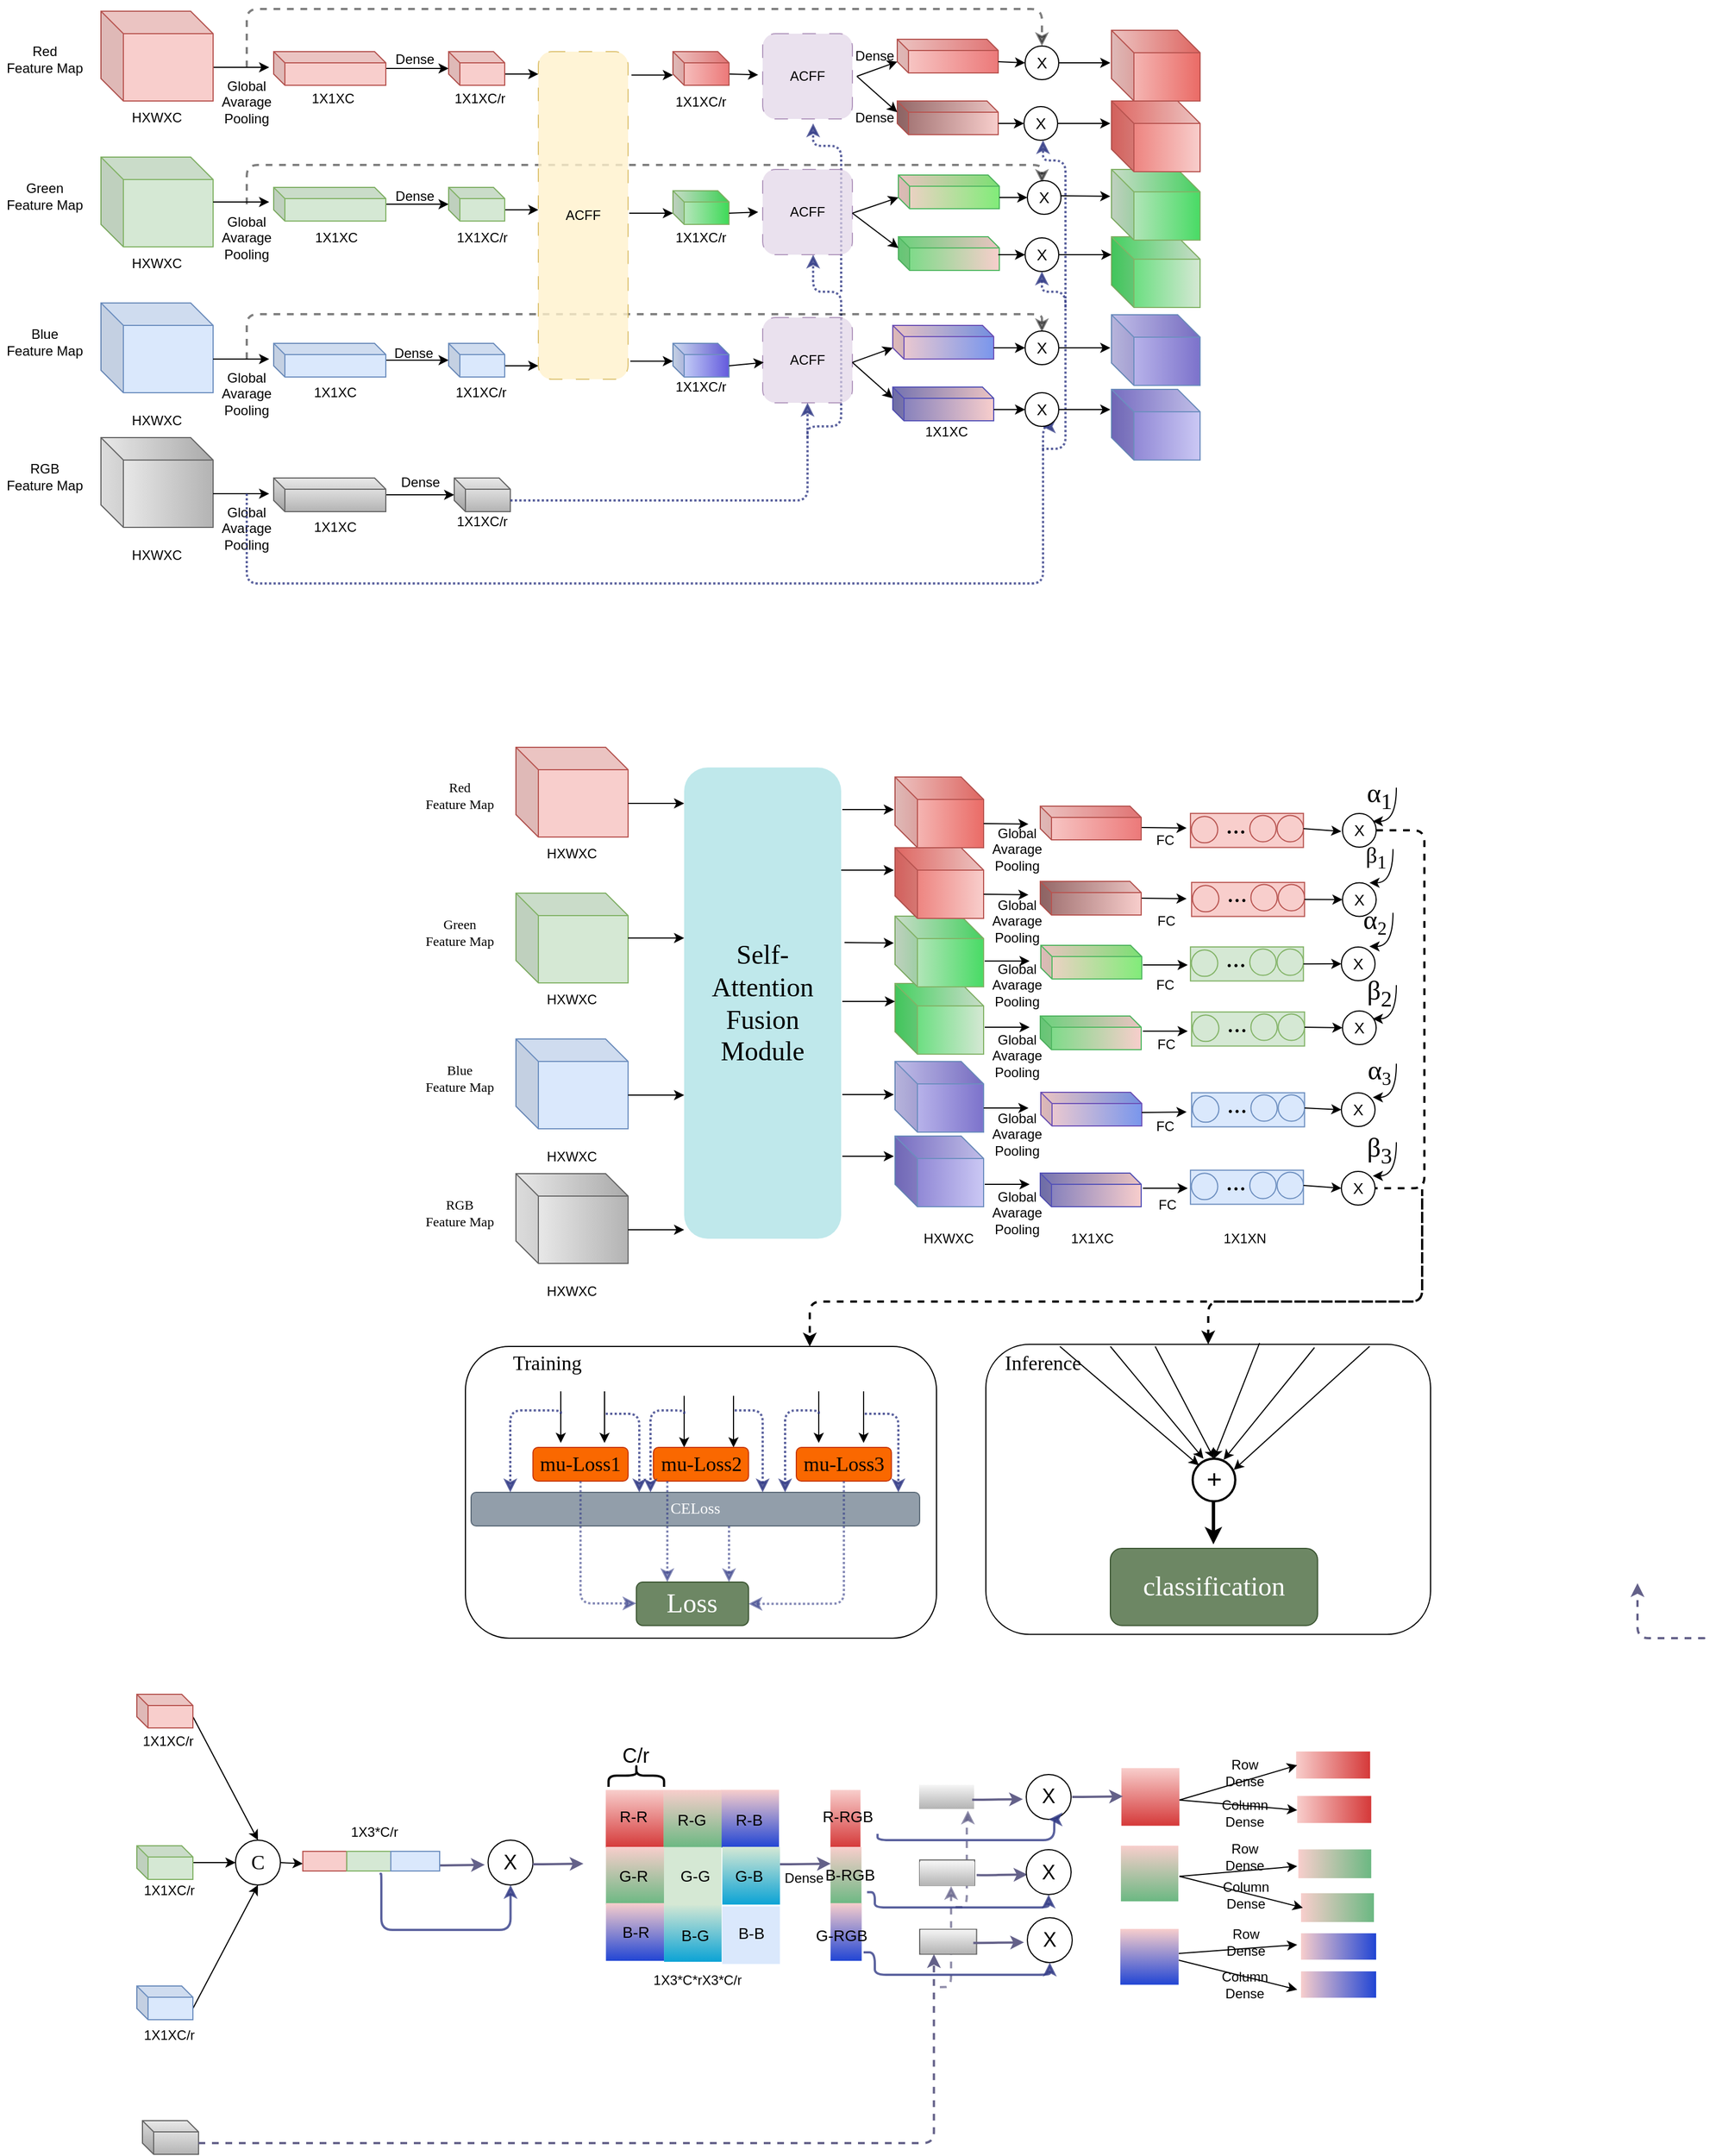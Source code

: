 <mxfile version="21.0.8" type="github"><diagram name="第 1 页" id="zd1IdeoFLhocnZNeY3mb"><mxGraphModel dx="1434" dy="772" grid="1" gridSize="10" guides="1" tooltips="1" connect="1" arrows="1" fold="1" page="1" pageScale="1" pageWidth="827" pageHeight="1169" math="0" shadow="0"><root><mxCell id="0"/><mxCell id="1" parent="0"/><mxCell id="mu0OOCtJXvIAkCdvGJ8k-127" style="edgeStyle=orthogonalEdgeStyle;rounded=1;orthogonalLoop=1;jettySize=auto;html=1;strokeColor=#646189;strokeWidth=2;dashed=1;opacity=70;" edge="1" parent="1"><mxGeometry relative="1" as="geometry"><mxPoint x="878" y="2270.94" as="targetPoint"/><mxPoint x="868" y="2360.94" as="sourcePoint"/><Array as="points"><mxPoint x="878" y="2360.94"/></Array></mxGeometry></mxCell><mxCell id="mu0OOCtJXvIAkCdvGJ8k-144" style="edgeStyle=orthogonalEdgeStyle;rounded=1;orthogonalLoop=1;jettySize=auto;html=1;strokeColor=#646189;strokeWidth=2;dashed=1;opacity=70;" edge="1" parent="1"><mxGeometry relative="1" as="geometry"><mxPoint x="893" y="2203.62" as="targetPoint"/><mxPoint x="882" y="2289.62" as="sourcePoint"/><Array as="points"><mxPoint x="892" y="2289.62"/><mxPoint x="892" y="2209.62"/><mxPoint x="893" y="2209.62"/></Array></mxGeometry></mxCell><mxCell id="mu0OOCtJXvIAkCdvGJ8k-23" style="edgeStyle=orthogonalEdgeStyle;rounded=1;orthogonalLoop=1;jettySize=auto;html=1;entryX=0;entryY=0.5;entryDx=0;entryDy=0;strokeColor=#646189;strokeWidth=2;" edge="1" parent="1"><mxGeometry relative="1" as="geometry"><mxPoint x="462.21" y="2252" as="targetPoint"/><mxPoint x="417" y="2252.5" as="sourcePoint"/><Array as="points"><mxPoint x="424.21" y="2252"/></Array></mxGeometry></mxCell><mxCell id="GF4_05wCOyr8yyP_YJ2G-192" value="" style="rounded=1;whiteSpace=wrap;html=1;" parent="1" vertex="1"><mxGeometry x="444.99" y="1790" width="420" height="260" as="geometry"/></mxCell><mxCell id="-HG8dhcyZj5N5Cw7C6Wl-196" value="" style="shape=cube;whiteSpace=wrap;html=1;boundedLbl=1;backgroundOutline=1;darkOpacity=0.05;darkOpacity2=0.1;fillColor=#cbc8f4;strokeColor=#6c8ebf;gradientDirection=west;gradientColor=#7c72cb;" parent="1" vertex="1"><mxGeometry x="1021" y="937" width="79" height="63" as="geometry"/></mxCell><mxCell id="-HG8dhcyZj5N5Cw7C6Wl-195" value="" style="shape=cube;whiteSpace=wrap;html=1;boundedLbl=1;backgroundOutline=1;darkOpacity=0.05;darkOpacity2=0.1;fillColor=#d5e8d4;strokeColor=#82b366;gradientDirection=west;gradientColor=#48db65;" parent="1" vertex="1"><mxGeometry x="1021" y="801" width="79" height="63" as="geometry"/></mxCell><mxCell id="-HG8dhcyZj5N5Cw7C6Wl-172" style="edgeStyle=orthogonalEdgeStyle;rounded=1;orthogonalLoop=1;jettySize=auto;html=1;elbow=vertical;endSize=6;strokeWidth=2;opacity=80;strokeColor=#323b86;entryX=0.5;entryY=1;entryDx=0;entryDy=0;dashed=1;dashPattern=1 1;" parent="1" edge="1"><mxGeometry relative="1" as="geometry"><mxPoint x="755" y="817" as="targetPoint"/><mxPoint x="750" y="980" as="sourcePoint"/><Array as="points"><mxPoint x="750" y="970"/><mxPoint x="780" y="970"/><mxPoint x="780" y="850"/><mxPoint x="755" y="850"/></Array></mxGeometry></mxCell><mxCell id="-HG8dhcyZj5N5Cw7C6Wl-174" style="edgeStyle=orthogonalEdgeStyle;rounded=1;orthogonalLoop=1;jettySize=auto;html=1;elbow=vertical;endSize=6;strokeWidth=2;opacity=80;strokeColor=#323b86;dashed=1;dashPattern=1 1;" parent="1" edge="1"><mxGeometry relative="1" as="geometry"><mxPoint x="755" y="700" as="targetPoint"/><mxPoint x="780" y="850" as="sourcePoint"/><Array as="points"><mxPoint x="780" y="720"/><mxPoint x="755" y="720"/></Array></mxGeometry></mxCell><mxCell id="-HG8dhcyZj5N5Cw7C6Wl-157" style="edgeStyle=orthogonalEdgeStyle;rounded=1;orthogonalLoop=1;jettySize=auto;html=1;elbow=vertical;entryX=0.5;entryY=0;entryDx=0;entryDy=0;dashed=1;endSize=6;strokeWidth=2;opacity=50;" parent="1" edge="1"><mxGeometry relative="1" as="geometry"><mxPoint x="959" y="886" as="targetPoint"/><mxPoint x="250" y="910" as="sourcePoint"/><Array as="points"><mxPoint x="250" y="870"/><mxPoint x="959" y="870"/></Array></mxGeometry></mxCell><mxCell id="-HG8dhcyZj5N5Cw7C6Wl-156" style="edgeStyle=orthogonalEdgeStyle;rounded=1;orthogonalLoop=1;jettySize=auto;html=1;elbow=vertical;entryX=0.5;entryY=0;entryDx=0;entryDy=0;dashed=1;endSize=6;strokeWidth=2;opacity=50;" parent="1" edge="1"><mxGeometry relative="1" as="geometry"><mxPoint x="959" y="753" as="targetPoint"/><mxPoint x="250" y="772" as="sourcePoint"/><Array as="points"><mxPoint x="250" y="737"/><mxPoint x="959" y="737"/></Array></mxGeometry></mxCell><mxCell id="-HG8dhcyZj5N5Cw7C6Wl-21" style="edgeStyle=orthogonalEdgeStyle;rounded=0;orthogonalLoop=1;jettySize=auto;html=1;exitX=0;exitY=0;exitDx=100;exitDy=50;exitPerimeter=0;" parent="1" source="-HG8dhcyZj5N5Cw7C6Wl-18" edge="1"><mxGeometry relative="1" as="geometry"><mxPoint x="270" y="650" as="targetPoint"/></mxGeometry></mxCell><mxCell id="-HG8dhcyZj5N5Cw7C6Wl-18" value="" style="shape=cube;whiteSpace=wrap;html=1;boundedLbl=1;backgroundOutline=1;darkOpacity=0.05;darkOpacity2=0.1;fillColor=#f8cecc;strokeColor=#b85450;" parent="1" vertex="1"><mxGeometry x="120" y="600" width="100" height="80" as="geometry"/></mxCell><mxCell id="-HG8dhcyZj5N5Cw7C6Wl-19" value="" style="shape=cube;whiteSpace=wrap;html=1;boundedLbl=1;backgroundOutline=1;darkOpacity=0.05;darkOpacity2=0.1;fillColor=#d5e8d4;strokeColor=#82b366;" parent="1" vertex="1"><mxGeometry x="120" y="730" width="100" height="80" as="geometry"/></mxCell><mxCell id="-HG8dhcyZj5N5Cw7C6Wl-20" value="" style="shape=cube;whiteSpace=wrap;html=1;boundedLbl=1;backgroundOutline=1;darkOpacity=0.05;darkOpacity2=0.1;fillColor=#dae8fc;strokeColor=#6c8ebf;" parent="1" vertex="1"><mxGeometry x="120" y="860" width="100" height="80" as="geometry"/></mxCell><mxCell id="-HG8dhcyZj5N5Cw7C6Wl-23" style="edgeStyle=orthogonalEdgeStyle;rounded=0;orthogonalLoop=1;jettySize=auto;html=1;" parent="1" source="-HG8dhcyZj5N5Cw7C6Wl-19" edge="1"><mxGeometry relative="1" as="geometry"><mxPoint x="270" y="770" as="targetPoint"/><mxPoint x="230" y="660" as="sourcePoint"/></mxGeometry></mxCell><mxCell id="-HG8dhcyZj5N5Cw7C6Wl-24" style="edgeStyle=orthogonalEdgeStyle;rounded=0;orthogonalLoop=1;jettySize=auto;html=1;exitX=0;exitY=0;exitDx=100;exitDy=50;exitPerimeter=0;" parent="1" source="-HG8dhcyZj5N5Cw7C6Wl-20" edge="1"><mxGeometry relative="1" as="geometry"><mxPoint x="270" y="910" as="targetPoint"/><mxPoint x="230" y="780" as="sourcePoint"/></mxGeometry></mxCell><mxCell id="-HG8dhcyZj5N5Cw7C6Wl-29" value="" style="edgeStyle=orthogonalEdgeStyle;rounded=0;orthogonalLoop=1;jettySize=auto;html=1;" parent="1" source="-HG8dhcyZj5N5Cw7C6Wl-25" target="-HG8dhcyZj5N5Cw7C6Wl-28" edge="1"><mxGeometry relative="1" as="geometry"/></mxCell><mxCell id="-HG8dhcyZj5N5Cw7C6Wl-25" value="" style="shape=cube;whiteSpace=wrap;html=1;boundedLbl=1;backgroundOutline=1;darkOpacity=0.05;darkOpacity2=0.1;fillColor=#f8cecc;strokeColor=#b85450;size=10;" parent="1" vertex="1"><mxGeometry x="274" y="636" width="100" height="30" as="geometry"/></mxCell><mxCell id="-HG8dhcyZj5N5Cw7C6Wl-31" value="" style="edgeStyle=orthogonalEdgeStyle;rounded=0;orthogonalLoop=1;jettySize=auto;html=1;" parent="1" source="-HG8dhcyZj5N5Cw7C6Wl-26" target="-HG8dhcyZj5N5Cw7C6Wl-30" edge="1"><mxGeometry relative="1" as="geometry"/></mxCell><mxCell id="-HG8dhcyZj5N5Cw7C6Wl-26" value="" style="shape=cube;whiteSpace=wrap;html=1;boundedLbl=1;backgroundOutline=1;darkOpacity=0.05;darkOpacity2=0.1;fillColor=#d5e8d4;strokeColor=#82b366;size=10;" parent="1" vertex="1"><mxGeometry x="274" y="757" width="100" height="30" as="geometry"/></mxCell><mxCell id="-HG8dhcyZj5N5Cw7C6Wl-33" value="" style="edgeStyle=orthogonalEdgeStyle;rounded=0;orthogonalLoop=1;jettySize=auto;html=1;" parent="1" source="-HG8dhcyZj5N5Cw7C6Wl-27" target="-HG8dhcyZj5N5Cw7C6Wl-32" edge="1"><mxGeometry relative="1" as="geometry"/></mxCell><mxCell id="-HG8dhcyZj5N5Cw7C6Wl-27" value="" style="shape=cube;whiteSpace=wrap;html=1;boundedLbl=1;backgroundOutline=1;darkOpacity=0.05;darkOpacity2=0.1;fillColor=#dae8fc;strokeColor=#6c8ebf;size=10;" parent="1" vertex="1"><mxGeometry x="274" y="896" width="100" height="30" as="geometry"/></mxCell><mxCell id="-HG8dhcyZj5N5Cw7C6Wl-50" style="edgeStyle=orthogonalEdgeStyle;rounded=0;orthogonalLoop=1;jettySize=auto;html=1;exitX=0;exitY=0;exitDx=50;exitDy=20;exitPerimeter=0;" parent="1" source="-HG8dhcyZj5N5Cw7C6Wl-28" edge="1"><mxGeometry relative="1" as="geometry"><mxPoint x="510" y="656" as="targetPoint"/></mxGeometry></mxCell><mxCell id="-HG8dhcyZj5N5Cw7C6Wl-28" value="" style="shape=cube;whiteSpace=wrap;html=1;boundedLbl=1;backgroundOutline=1;darkOpacity=0.05;darkOpacity2=0.1;fillColor=#f8cecc;strokeColor=#b85450;size=10;" parent="1" vertex="1"><mxGeometry x="430" y="636" width="50" height="30" as="geometry"/></mxCell><mxCell id="-HG8dhcyZj5N5Cw7C6Wl-51" style="edgeStyle=orthogonalEdgeStyle;rounded=0;orthogonalLoop=1;jettySize=auto;html=1;exitX=0;exitY=0;exitDx=50;exitDy=20;exitPerimeter=0;" parent="1" source="-HG8dhcyZj5N5Cw7C6Wl-30" edge="1"><mxGeometry relative="1" as="geometry"><mxPoint x="510" y="777" as="targetPoint"/></mxGeometry></mxCell><mxCell id="-HG8dhcyZj5N5Cw7C6Wl-30" value="" style="shape=cube;whiteSpace=wrap;html=1;boundedLbl=1;backgroundOutline=1;darkOpacity=0.05;darkOpacity2=0.1;fillColor=#d5e8d4;strokeColor=#82b366;size=10;" parent="1" vertex="1"><mxGeometry x="430" y="757" width="50" height="30" as="geometry"/></mxCell><mxCell id="-HG8dhcyZj5N5Cw7C6Wl-54" style="edgeStyle=orthogonalEdgeStyle;rounded=0;orthogonalLoop=1;jettySize=auto;html=1;exitX=0;exitY=0;exitDx=50;exitDy=20;exitPerimeter=0;" parent="1" source="-HG8dhcyZj5N5Cw7C6Wl-32" edge="1"><mxGeometry relative="1" as="geometry"><mxPoint x="510" y="916" as="targetPoint"/></mxGeometry></mxCell><mxCell id="-HG8dhcyZj5N5Cw7C6Wl-32" value="" style="shape=cube;whiteSpace=wrap;html=1;boundedLbl=1;backgroundOutline=1;darkOpacity=0.05;darkOpacity2=0.1;fillColor=#dae8fc;strokeColor=#6c8ebf;size=10;" parent="1" vertex="1"><mxGeometry x="430" y="896" width="50" height="30" as="geometry"/></mxCell><mxCell id="-HG8dhcyZj5N5Cw7C6Wl-34" value="Dense" style="text;strokeColor=none;align=center;fillColor=none;html=1;verticalAlign=middle;whiteSpace=wrap;rounded=0;" parent="1" vertex="1"><mxGeometry x="370" y="628" width="60" height="30" as="geometry"/></mxCell><mxCell id="-HG8dhcyZj5N5Cw7C6Wl-35" value="Dense" style="text;strokeColor=none;align=center;fillColor=none;html=1;verticalAlign=middle;whiteSpace=wrap;rounded=0;" parent="1" vertex="1"><mxGeometry x="370" y="750" width="60" height="30" as="geometry"/></mxCell><mxCell id="-HG8dhcyZj5N5Cw7C6Wl-36" value="Dense" style="text;strokeColor=none;align=center;fillColor=none;html=1;verticalAlign=middle;whiteSpace=wrap;rounded=0;" parent="1" vertex="1"><mxGeometry x="369" y="890" width="60" height="30" as="geometry"/></mxCell><mxCell id="-HG8dhcyZj5N5Cw7C6Wl-37" value="Global Avarage&lt;br&gt;Pooling" style="text;strokeColor=none;align=center;fillColor=none;html=1;verticalAlign=middle;whiteSpace=wrap;rounded=0;" parent="1" vertex="1"><mxGeometry x="220" y="926" width="60" height="30" as="geometry"/></mxCell><mxCell id="-HG8dhcyZj5N5Cw7C6Wl-38" value="Global Avarage&lt;br&gt;Pooling" style="text;strokeColor=none;align=center;fillColor=none;html=1;verticalAlign=middle;whiteSpace=wrap;rounded=0;" parent="1" vertex="1"><mxGeometry x="220" y="787" width="60" height="30" as="geometry"/></mxCell><mxCell id="-HG8dhcyZj5N5Cw7C6Wl-39" value="Global Avarage&lt;br&gt;Pooling" style="text;strokeColor=none;align=center;fillColor=none;html=1;verticalAlign=middle;whiteSpace=wrap;rounded=0;" parent="1" vertex="1"><mxGeometry x="220" y="666" width="60" height="30" as="geometry"/></mxCell><mxCell id="-HG8dhcyZj5N5Cw7C6Wl-40" value="HXWXC" style="text;strokeColor=none;align=center;fillColor=none;html=1;verticalAlign=middle;whiteSpace=wrap;rounded=0;" parent="1" vertex="1"><mxGeometry x="140" y="950" width="60" height="30" as="geometry"/></mxCell><mxCell id="-HG8dhcyZj5N5Cw7C6Wl-41" value="HXWXC" style="text;strokeColor=none;align=center;fillColor=none;html=1;verticalAlign=middle;whiteSpace=wrap;rounded=0;" parent="1" vertex="1"><mxGeometry x="140" y="810" width="60" height="30" as="geometry"/></mxCell><mxCell id="-HG8dhcyZj5N5Cw7C6Wl-42" value="HXWXC" style="text;strokeColor=none;align=center;fillColor=none;html=1;verticalAlign=middle;whiteSpace=wrap;rounded=0;" parent="1" vertex="1"><mxGeometry x="140" y="680" width="60" height="30" as="geometry"/></mxCell><mxCell id="-HG8dhcyZj5N5Cw7C6Wl-43" value="1X1XC" style="text;strokeColor=none;align=center;fillColor=none;html=1;verticalAlign=middle;whiteSpace=wrap;rounded=0;" parent="1" vertex="1"><mxGeometry x="299" y="925" width="60" height="30" as="geometry"/></mxCell><mxCell id="-HG8dhcyZj5N5Cw7C6Wl-44" value="1X1XC" style="text;strokeColor=none;align=center;fillColor=none;html=1;verticalAlign=middle;whiteSpace=wrap;rounded=0;" parent="1" vertex="1"><mxGeometry x="297" y="663" width="60" height="30" as="geometry"/></mxCell><mxCell id="-HG8dhcyZj5N5Cw7C6Wl-45" value="1X1XC" style="text;strokeColor=none;align=center;fillColor=none;html=1;verticalAlign=middle;whiteSpace=wrap;rounded=0;" parent="1" vertex="1"><mxGeometry x="300" y="787" width="60" height="30" as="geometry"/></mxCell><mxCell id="-HG8dhcyZj5N5Cw7C6Wl-46" value="1X1XC/r" style="text;strokeColor=none;align=center;fillColor=none;html=1;verticalAlign=middle;whiteSpace=wrap;rounded=0;" parent="1" vertex="1"><mxGeometry x="428" y="663" width="60" height="30" as="geometry"/></mxCell><mxCell id="-HG8dhcyZj5N5Cw7C6Wl-47" value="1X1XC/r" style="text;strokeColor=none;align=center;fillColor=none;html=1;verticalAlign=middle;whiteSpace=wrap;rounded=0;" parent="1" vertex="1"><mxGeometry x="429" y="925" width="60" height="30" as="geometry"/></mxCell><mxCell id="-HG8dhcyZj5N5Cw7C6Wl-48" value="1X1XC/r" style="text;strokeColor=none;align=center;fillColor=none;html=1;verticalAlign=middle;whiteSpace=wrap;rounded=0;" parent="1" vertex="1"><mxGeometry x="430" y="787" width="60" height="30" as="geometry"/></mxCell><mxCell id="-HG8dhcyZj5N5Cw7C6Wl-55" value="ACFF" style="rounded=1;whiteSpace=wrap;html=1;dashed=1;dashPattern=12 12;fillColor=#fff2cc;strokeColor=#d6b656;strokeWidth=1;perimeterSpacing=4;opacity=80;" parent="1" vertex="1"><mxGeometry x="510" y="636" width="80" height="292" as="geometry"/></mxCell><mxCell id="-HG8dhcyZj5N5Cw7C6Wl-56" value="" style="shape=cube;whiteSpace=wrap;html=1;boundedLbl=1;backgroundOutline=1;darkOpacity=0.05;darkOpacity2=0.1;gradientDirection=east;fillColor=#f5f5f5;strokeColor=#666666;gradientColor=#b3b3b3;" parent="1" vertex="1"><mxGeometry x="120" y="980" width="100" height="80" as="geometry"/></mxCell><mxCell id="-HG8dhcyZj5N5Cw7C6Wl-57" style="edgeStyle=orthogonalEdgeStyle;rounded=0;orthogonalLoop=1;jettySize=auto;html=1;exitX=0;exitY=0;exitDx=100;exitDy=50;exitPerimeter=0;" parent="1" source="-HG8dhcyZj5N5Cw7C6Wl-56" edge="1"><mxGeometry relative="1" as="geometry"><mxPoint x="270" y="1030" as="targetPoint"/><mxPoint x="230" y="900" as="sourcePoint"/></mxGeometry></mxCell><mxCell id="-HG8dhcyZj5N5Cw7C6Wl-58" value="" style="edgeStyle=orthogonalEdgeStyle;rounded=0;orthogonalLoop=1;jettySize=auto;html=1;" parent="1" source="-HG8dhcyZj5N5Cw7C6Wl-59" target="-HG8dhcyZj5N5Cw7C6Wl-61" edge="1"><mxGeometry relative="1" as="geometry"/></mxCell><mxCell id="-HG8dhcyZj5N5Cw7C6Wl-59" value="" style="shape=cube;whiteSpace=wrap;html=1;boundedLbl=1;backgroundOutline=1;darkOpacity=0.05;darkOpacity2=0.1;fillColor=#f5f5f5;strokeColor=#666666;size=10;gradientColor=#b3b3b3;" parent="1" vertex="1"><mxGeometry x="274" y="1016" width="100" height="30" as="geometry"/></mxCell><mxCell id="-HG8dhcyZj5N5Cw7C6Wl-61" value="" style="shape=cube;whiteSpace=wrap;html=1;boundedLbl=1;backgroundOutline=1;darkOpacity=0.05;darkOpacity2=0.1;fillColor=#f5f5f5;strokeColor=#666666;size=10;gradientColor=#b3b3b3;" parent="1" vertex="1"><mxGeometry x="435" y="1016" width="50" height="30" as="geometry"/></mxCell><mxCell id="-HG8dhcyZj5N5Cw7C6Wl-62" value="Dense" style="text;strokeColor=none;align=center;fillColor=none;html=1;verticalAlign=middle;whiteSpace=wrap;rounded=0;" parent="1" vertex="1"><mxGeometry x="375" y="1005" width="60" height="30" as="geometry"/></mxCell><mxCell id="-HG8dhcyZj5N5Cw7C6Wl-63" value="Global Avarage&lt;br&gt;Pooling" style="text;strokeColor=none;align=center;fillColor=none;html=1;verticalAlign=middle;whiteSpace=wrap;rounded=0;" parent="1" vertex="1"><mxGeometry x="220" y="1046" width="60" height="30" as="geometry"/></mxCell><mxCell id="-HG8dhcyZj5N5Cw7C6Wl-64" value="HXWXC" style="text;strokeColor=none;align=center;fillColor=none;html=1;verticalAlign=middle;whiteSpace=wrap;rounded=0;" parent="1" vertex="1"><mxGeometry x="140" y="1070" width="60" height="30" as="geometry"/></mxCell><mxCell id="-HG8dhcyZj5N5Cw7C6Wl-65" value="1X1XC" style="text;strokeColor=none;align=center;fillColor=none;html=1;verticalAlign=middle;whiteSpace=wrap;rounded=0;" parent="1" vertex="1"><mxGeometry x="299" y="1045" width="60" height="30" as="geometry"/></mxCell><mxCell id="-HG8dhcyZj5N5Cw7C6Wl-66" value="1X1XC/r" style="text;strokeColor=none;align=center;fillColor=none;html=1;verticalAlign=middle;whiteSpace=wrap;rounded=0;" parent="1" vertex="1"><mxGeometry x="430" y="1040" width="60" height="30" as="geometry"/></mxCell><mxCell id="-HG8dhcyZj5N5Cw7C6Wl-71" value="Red&lt;br&gt;Feature Map" style="text;strokeColor=none;align=center;fillColor=none;html=1;verticalAlign=middle;whiteSpace=wrap;rounded=0;" parent="1" vertex="1"><mxGeometry x="30" y="628" width="80" height="30" as="geometry"/></mxCell><mxCell id="-HG8dhcyZj5N5Cw7C6Wl-72" value="Green&lt;br&gt;Feature Map" style="text;strokeColor=none;align=center;fillColor=none;html=1;verticalAlign=middle;whiteSpace=wrap;rounded=0;" parent="1" vertex="1"><mxGeometry x="30" y="750" width="80" height="30" as="geometry"/></mxCell><mxCell id="-HG8dhcyZj5N5Cw7C6Wl-73" value="Blue&lt;br&gt;Feature Map" style="text;strokeColor=none;align=center;fillColor=none;html=1;verticalAlign=middle;whiteSpace=wrap;rounded=0;" parent="1" vertex="1"><mxGeometry x="30" y="880" width="80" height="30" as="geometry"/></mxCell><mxCell id="-HG8dhcyZj5N5Cw7C6Wl-74" value="RGB&lt;br&gt;Feature Map" style="text;strokeColor=none;align=center;fillColor=none;html=1;verticalAlign=middle;whiteSpace=wrap;rounded=0;" parent="1" vertex="1"><mxGeometry x="30" y="1000" width="80" height="30" as="geometry"/></mxCell><mxCell id="-HG8dhcyZj5N5Cw7C6Wl-104" style="edgeStyle=none;rounded=0;orthogonalLoop=1;jettySize=auto;html=1;exitX=0;exitY=0;exitDx=50;exitDy=20;exitPerimeter=0;" parent="1" source="-HG8dhcyZj5N5Cw7C6Wl-75" target="-HG8dhcyZj5N5Cw7C6Wl-88" edge="1"><mxGeometry relative="1" as="geometry"/></mxCell><mxCell id="-HG8dhcyZj5N5Cw7C6Wl-75" value="" style="shape=cube;whiteSpace=wrap;html=1;boundedLbl=1;backgroundOutline=1;darkOpacity=0.05;darkOpacity2=0.1;fillColor=#f8cecc;strokeColor=#b85450;size=10;gradientColor=#ec7979;gradientDirection=east;" parent="1" vertex="1"><mxGeometry x="630" y="636" width="50" height="30" as="geometry"/></mxCell><mxCell id="-HG8dhcyZj5N5Cw7C6Wl-78" value="" style="shape=cube;whiteSpace=wrap;html=1;boundedLbl=1;backgroundOutline=1;darkOpacity=0.05;darkOpacity2=0.1;fillColor=#d5e8d4;strokeColor=#82b366;size=10;gradientColor=#3eda58;gradientDirection=east;" parent="1" vertex="1"><mxGeometry x="630" y="760" width="50" height="30" as="geometry"/></mxCell><mxCell id="-HG8dhcyZj5N5Cw7C6Wl-79" value="" style="shape=cube;whiteSpace=wrap;html=1;boundedLbl=1;backgroundOutline=1;darkOpacity=0.05;darkOpacity2=0.1;fillColor=#dae8fc;strokeColor=#6c8ebf;size=10;gradientColor=#635add;gradientDirection=east;" parent="1" vertex="1"><mxGeometry x="630" y="896" width="50" height="30" as="geometry"/></mxCell><mxCell id="-HG8dhcyZj5N5Cw7C6Wl-81" style="edgeStyle=orthogonalEdgeStyle;rounded=0;orthogonalLoop=1;jettySize=auto;html=1;exitX=0.977;exitY=0.933;exitDx=0;exitDy=0;exitPerimeter=0;entryX=0;entryY=0.5;entryDx=0;entryDy=0;entryPerimeter=0;" parent="1" source="-HG8dhcyZj5N5Cw7C6Wl-55" target="-HG8dhcyZj5N5Cw7C6Wl-79" edge="1"><mxGeometry relative="1" as="geometry"><mxPoint x="520" y="926" as="targetPoint"/><mxPoint x="490" y="926" as="sourcePoint"/></mxGeometry></mxCell><mxCell id="-HG8dhcyZj5N5Cw7C6Wl-85" style="edgeStyle=orthogonalEdgeStyle;rounded=0;orthogonalLoop=1;jettySize=auto;html=1;exitX=0.989;exitY=0.083;exitDx=0;exitDy=0;exitPerimeter=0;entryX=0;entryY=0;entryDx=0;entryDy=20;entryPerimeter=0;" parent="1" source="-HG8dhcyZj5N5Cw7C6Wl-55" target="-HG8dhcyZj5N5Cw7C6Wl-75" edge="1"><mxGeometry relative="1" as="geometry"><mxPoint x="630" y="921" as="targetPoint"/><mxPoint x="602" y="922" as="sourcePoint"/></mxGeometry></mxCell><mxCell id="-HG8dhcyZj5N5Cw7C6Wl-87" value="" style="endArrow=classic;html=1;rounded=0;entryX=0;entryY=0;entryDx=0;entryDy=20;entryPerimeter=0;" parent="1" target="-HG8dhcyZj5N5Cw7C6Wl-78" edge="1"><mxGeometry width="50" height="50" relative="1" as="geometry"><mxPoint x="591" y="780" as="sourcePoint"/><mxPoint x="630" y="766" as="targetPoint"/></mxGeometry></mxCell><mxCell id="-HG8dhcyZj5N5Cw7C6Wl-88" value="ACFF" style="rounded=1;whiteSpace=wrap;html=1;dashed=1;dashPattern=12 12;fillColor=#e1d5e7;strokeColor=#9673a6;strokeWidth=1;perimeterSpacing=4;opacity=70;" parent="1" vertex="1"><mxGeometry x="710" y="620" width="80" height="76" as="geometry"/></mxCell><mxCell id="-HG8dhcyZj5N5Cw7C6Wl-102" value="ACFF" style="rounded=1;whiteSpace=wrap;html=1;dashed=1;dashPattern=12 12;fillColor=#e1d5e7;strokeColor=#9673a6;strokeWidth=1;perimeterSpacing=4;opacity=70;" parent="1" vertex="1"><mxGeometry x="710" y="873" width="80" height="76" as="geometry"/></mxCell><mxCell id="-HG8dhcyZj5N5Cw7C6Wl-103" value="ACFF" style="rounded=1;whiteSpace=wrap;html=1;dashed=1;dashPattern=12 12;fillColor=#e1d5e7;strokeColor=#9673a6;strokeWidth=1;perimeterSpacing=4;opacity=70;" parent="1" vertex="1"><mxGeometry x="710" y="741" width="80" height="76" as="geometry"/></mxCell><mxCell id="-HG8dhcyZj5N5Cw7C6Wl-106" style="edgeStyle=none;rounded=0;orthogonalLoop=1;jettySize=auto;html=1;exitX=0;exitY=0;exitDx=50;exitDy=20;exitPerimeter=0;entryX=0;entryY=0.5;entryDx=0;entryDy=0;" parent="1" source="-HG8dhcyZj5N5Cw7C6Wl-78" target="-HG8dhcyZj5N5Cw7C6Wl-103" edge="1"><mxGeometry relative="1" as="geometry"><mxPoint x="690" y="666" as="sourcePoint"/><mxPoint x="716" y="667" as="targetPoint"/></mxGeometry></mxCell><mxCell id="-HG8dhcyZj5N5Cw7C6Wl-107" style="edgeStyle=none;rounded=0;orthogonalLoop=1;jettySize=auto;html=1;exitX=0;exitY=0;exitDx=50;exitDy=20;exitPerimeter=0;" parent="1" source="-HG8dhcyZj5N5Cw7C6Wl-79" edge="1"><mxGeometry relative="1" as="geometry"><mxPoint x="700" y="676" as="sourcePoint"/><mxPoint x="711" y="913" as="targetPoint"/></mxGeometry></mxCell><mxCell id="-HG8dhcyZj5N5Cw7C6Wl-118" value="" style="shape=cube;whiteSpace=wrap;html=1;boundedLbl=1;backgroundOutline=1;darkOpacity=0.05;darkOpacity2=0.1;fillColor=#f8cecc;strokeColor=#b85450;size=10;gradientColor=#ec7979;gradientDirection=east;" parent="1" vertex="1"><mxGeometry x="830" y="625" width="90" height="30" as="geometry"/></mxCell><mxCell id="-HG8dhcyZj5N5Cw7C6Wl-119" value="&lt;font style=&quot;font-size: 14px;&quot;&gt;X&lt;/font&gt;" style="ellipse;whiteSpace=wrap;html=1;aspect=fixed;" parent="1" vertex="1"><mxGeometry x="944" y="631" width="30" height="30" as="geometry"/></mxCell><mxCell id="-HG8dhcyZj5N5Cw7C6Wl-120" value="" style="shape=cube;whiteSpace=wrap;html=1;boundedLbl=1;backgroundOutline=1;darkOpacity=0.05;darkOpacity2=0.1;fillColor=#f8cecc;strokeColor=#b85450;size=10;gradientColor=#9c6d6d;gradientDirection=west;" parent="1" vertex="1"><mxGeometry x="830" y="680" width="90" height="30" as="geometry"/></mxCell><mxCell id="-HG8dhcyZj5N5Cw7C6Wl-121" value="" style="endArrow=classic;html=1;rounded=0;elbow=vertical;exitX=1;exitY=0.5;exitDx=0;exitDy=0;entryX=0;entryY=0;entryDx=0;entryDy=20;entryPerimeter=0;" parent="1" source="-HG8dhcyZj5N5Cw7C6Wl-88" target="-HG8dhcyZj5N5Cw7C6Wl-118" edge="1"><mxGeometry width="50" height="50" relative="1" as="geometry"><mxPoint x="950" y="870" as="sourcePoint"/><mxPoint x="1000" y="820" as="targetPoint"/></mxGeometry></mxCell><mxCell id="-HG8dhcyZj5N5Cw7C6Wl-122" value="" style="endArrow=classic;html=1;rounded=0;elbow=vertical;entryX=0;entryY=0;entryDx=0;entryDy=10;entryPerimeter=0;exitX=1;exitY=0.5;exitDx=0;exitDy=0;" parent="1" source="-HG8dhcyZj5N5Cw7C6Wl-88" target="-HG8dhcyZj5N5Cw7C6Wl-120" edge="1"><mxGeometry width="50" height="50" relative="1" as="geometry"><mxPoint x="800" y="660" as="sourcePoint"/><mxPoint x="840" y="655" as="targetPoint"/></mxGeometry></mxCell><mxCell id="-HG8dhcyZj5N5Cw7C6Wl-123" value="1X1XC/r" style="text;strokeColor=none;align=center;fillColor=none;html=1;verticalAlign=middle;whiteSpace=wrap;rounded=0;" parent="1" vertex="1"><mxGeometry x="625" y="666" width="60" height="30" as="geometry"/></mxCell><mxCell id="-HG8dhcyZj5N5Cw7C6Wl-124" value="1X1XC/r" style="text;strokeColor=none;align=center;fillColor=none;html=1;verticalAlign=middle;whiteSpace=wrap;rounded=0;" parent="1" vertex="1"><mxGeometry x="625" y="787" width="60" height="30" as="geometry"/></mxCell><mxCell id="-HG8dhcyZj5N5Cw7C6Wl-125" value="1X1XC/r" style="text;strokeColor=none;align=center;fillColor=none;html=1;verticalAlign=middle;whiteSpace=wrap;rounded=0;" parent="1" vertex="1"><mxGeometry x="625" y="920" width="60" height="30" as="geometry"/></mxCell><mxCell id="-HG8dhcyZj5N5Cw7C6Wl-129" value="Dense" style="text;strokeColor=none;align=center;fillColor=none;html=1;verticalAlign=middle;whiteSpace=wrap;rounded=0;" parent="1" vertex="1"><mxGeometry x="780" y="625" width="60" height="30" as="geometry"/></mxCell><mxCell id="-HG8dhcyZj5N5Cw7C6Wl-130" value="Dense" style="text;strokeColor=none;align=center;fillColor=none;html=1;verticalAlign=middle;whiteSpace=wrap;rounded=0;" parent="1" vertex="1"><mxGeometry x="780" y="680" width="60" height="30" as="geometry"/></mxCell><mxCell id="-HG8dhcyZj5N5Cw7C6Wl-131" value="" style="endArrow=classic;html=1;rounded=0;elbow=vertical;exitX=0;exitY=0;exitDx=90;exitDy=20;exitPerimeter=0;entryX=0;entryY=0.5;entryDx=0;entryDy=0;" parent="1" source="-HG8dhcyZj5N5Cw7C6Wl-118" target="-HG8dhcyZj5N5Cw7C6Wl-119" edge="1"><mxGeometry width="50" height="50" relative="1" as="geometry"><mxPoint x="910" y="850" as="sourcePoint"/><mxPoint x="960" y="800" as="targetPoint"/></mxGeometry></mxCell><mxCell id="-HG8dhcyZj5N5Cw7C6Wl-132" value="" style="shape=cube;whiteSpace=wrap;html=1;boundedLbl=1;backgroundOutline=1;darkOpacity=0.05;darkOpacity2=0.1;fillColor=#f8cecc;strokeColor=#51b862;size=10;gradientColor=#81ec79;gradientDirection=east;" parent="1" vertex="1"><mxGeometry x="831" y="746" width="90" height="30" as="geometry"/></mxCell><mxCell id="-HG8dhcyZj5N5Cw7C6Wl-133" value="&lt;font style=&quot;font-size: 14px;&quot;&gt;X&lt;/font&gt;" style="ellipse;whiteSpace=wrap;html=1;aspect=fixed;" parent="1" vertex="1"><mxGeometry x="946" y="751" width="30" height="30" as="geometry"/></mxCell><mxCell id="-HG8dhcyZj5N5Cw7C6Wl-134" value="" style="shape=cube;whiteSpace=wrap;html=1;boundedLbl=1;backgroundOutline=1;darkOpacity=0.05;darkOpacity2=0.1;fillColor=#f8cecc;strokeColor=#51b862;size=10;gradientColor=#6fdc81;gradientDirection=west;" parent="1" vertex="1"><mxGeometry x="831" y="801" width="90" height="30" as="geometry"/></mxCell><mxCell id="-HG8dhcyZj5N5Cw7C6Wl-135" value="" style="endArrow=classic;html=1;rounded=0;elbow=vertical;exitX=1;exitY=0.5;exitDx=0;exitDy=0;entryX=0;entryY=0;entryDx=0;entryDy=20;entryPerimeter=0;" parent="1" target="-HG8dhcyZj5N5Cw7C6Wl-132" edge="1"><mxGeometry width="50" height="50" relative="1" as="geometry"><mxPoint x="790" y="780" as="sourcePoint"/><mxPoint x="996" y="942" as="targetPoint"/></mxGeometry></mxCell><mxCell id="-HG8dhcyZj5N5Cw7C6Wl-136" value="" style="endArrow=classic;html=1;rounded=0;elbow=vertical;entryX=0;entryY=0;entryDx=0;entryDy=10;entryPerimeter=0;exitX=1;exitY=0.5;exitDx=0;exitDy=0;" parent="1" target="-HG8dhcyZj5N5Cw7C6Wl-134" edge="1"><mxGeometry width="50" height="50" relative="1" as="geometry"><mxPoint x="790" y="780" as="sourcePoint"/><mxPoint x="836" y="777" as="targetPoint"/></mxGeometry></mxCell><mxCell id="-HG8dhcyZj5N5Cw7C6Wl-139" value="" style="endArrow=classic;html=1;rounded=0;elbow=vertical;exitX=0;exitY=0;exitDx=90;exitDy=20;exitPerimeter=0;entryX=0;entryY=0.5;entryDx=0;entryDy=0;" parent="1" source="-HG8dhcyZj5N5Cw7C6Wl-132" target="-HG8dhcyZj5N5Cw7C6Wl-133" edge="1"><mxGeometry width="50" height="50" relative="1" as="geometry"><mxPoint x="906" y="972" as="sourcePoint"/><mxPoint x="956" y="922" as="targetPoint"/></mxGeometry></mxCell><mxCell id="-HG8dhcyZj5N5Cw7C6Wl-148" value="" style="shape=cube;whiteSpace=wrap;html=1;boundedLbl=1;backgroundOutline=1;darkOpacity=0.05;darkOpacity2=0.1;fillColor=#f8cecc;strokeColor=#6d51b8;size=10;gradientColor=#7996ec;gradientDirection=east;" parent="1" vertex="1"><mxGeometry x="826" y="880" width="90" height="30" as="geometry"/></mxCell><mxCell id="-HG8dhcyZj5N5Cw7C6Wl-149" value="&lt;font style=&quot;font-size: 14px;&quot;&gt;X&lt;/font&gt;" style="ellipse;whiteSpace=wrap;html=1;aspect=fixed;" parent="1" vertex="1"><mxGeometry x="944" y="885" width="30" height="30" as="geometry"/></mxCell><mxCell id="-HG8dhcyZj5N5Cw7C6Wl-150" value="" style="shape=cube;whiteSpace=wrap;html=1;boundedLbl=1;backgroundOutline=1;darkOpacity=0.05;darkOpacity2=0.1;fillColor=#f8cecc;strokeColor=#5351b8;size=10;gradientColor=#7978ba;gradientDirection=west;" parent="1" vertex="1"><mxGeometry x="826" y="935" width="90" height="30" as="geometry"/></mxCell><mxCell id="-HG8dhcyZj5N5Cw7C6Wl-151" value="" style="endArrow=classic;html=1;rounded=0;elbow=vertical;exitX=1;exitY=0.5;exitDx=0;exitDy=0;entryX=0;entryY=0;entryDx=0;entryDy=20;entryPerimeter=0;" parent="1" target="-HG8dhcyZj5N5Cw7C6Wl-148" edge="1"><mxGeometry width="50" height="50" relative="1" as="geometry"><mxPoint x="790" y="913" as="sourcePoint"/><mxPoint x="996" y="1075" as="targetPoint"/></mxGeometry></mxCell><mxCell id="-HG8dhcyZj5N5Cw7C6Wl-152" value="" style="endArrow=classic;html=1;rounded=0;elbow=vertical;entryX=0;entryY=0;entryDx=0;entryDy=10;entryPerimeter=0;exitX=1;exitY=0.5;exitDx=0;exitDy=0;" parent="1" target="-HG8dhcyZj5N5Cw7C6Wl-150" edge="1"><mxGeometry width="50" height="50" relative="1" as="geometry"><mxPoint x="790" y="913" as="sourcePoint"/><mxPoint x="836" y="910" as="targetPoint"/></mxGeometry></mxCell><mxCell id="-HG8dhcyZj5N5Cw7C6Wl-154" value="1X1XC" style="text;strokeColor=none;align=center;fillColor=none;html=1;verticalAlign=middle;whiteSpace=wrap;rounded=0;" parent="1" vertex="1"><mxGeometry x="844" y="960" width="60" height="30" as="geometry"/></mxCell><mxCell id="-HG8dhcyZj5N5Cw7C6Wl-155" value="" style="endArrow=classic;html=1;rounded=0;elbow=vertical;exitX=0;exitY=0;exitDx=90;exitDy=20;exitPerimeter=0;entryX=0;entryY=0.5;entryDx=0;entryDy=0;" parent="1" source="-HG8dhcyZj5N5Cw7C6Wl-148" target="-HG8dhcyZj5N5Cw7C6Wl-149" edge="1"><mxGeometry width="50" height="50" relative="1" as="geometry"><mxPoint x="906" y="1105" as="sourcePoint"/><mxPoint x="956" y="1055" as="targetPoint"/></mxGeometry></mxCell><mxCell id="-HG8dhcyZj5N5Cw7C6Wl-159" style="edgeStyle=orthogonalEdgeStyle;rounded=1;orthogonalLoop=1;jettySize=auto;html=1;elbow=vertical;entryX=0.5;entryY=0;entryDx=0;entryDy=0;dashed=1;endSize=6;strokeWidth=2;opacity=50;" parent="1" edge="1"><mxGeometry relative="1" as="geometry"><mxPoint x="959" y="631" as="targetPoint"/><mxPoint x="250" y="650" as="sourcePoint"/><Array as="points"><mxPoint x="250" y="598"/><mxPoint x="959" y="598"/></Array></mxGeometry></mxCell><mxCell id="-HG8dhcyZj5N5Cw7C6Wl-160" style="edgeStyle=orthogonalEdgeStyle;rounded=1;orthogonalLoop=1;jettySize=auto;html=1;elbow=vertical;endSize=6;strokeWidth=2;opacity=80;entryX=0.5;entryY=1;entryDx=0;entryDy=0;strokeColor=#323b86;dashed=1;dashPattern=1 1;" parent="1" target="-HG8dhcyZj5N5Cw7C6Wl-163" edge="1"><mxGeometry relative="1" as="geometry"><mxPoint x="960" y="1010" as="targetPoint"/><mxPoint x="250" y="1030" as="sourcePoint"/><Array as="points"><mxPoint x="250" y="1110"/><mxPoint x="960" y="1110"/></Array></mxGeometry></mxCell><mxCell id="-HG8dhcyZj5N5Cw7C6Wl-161" value="&lt;font style=&quot;font-size: 14px;&quot;&gt;X&lt;/font&gt;" style="ellipse;whiteSpace=wrap;html=1;aspect=fixed;" parent="1" vertex="1"><mxGeometry x="943" y="685" width="30" height="30" as="geometry"/></mxCell><mxCell id="-HG8dhcyZj5N5Cw7C6Wl-162" value="&lt;font style=&quot;font-size: 14px;&quot;&gt;X&lt;/font&gt;" style="ellipse;whiteSpace=wrap;html=1;aspect=fixed;" parent="1" vertex="1"><mxGeometry x="944" y="802" width="30" height="30" as="geometry"/></mxCell><mxCell id="-HG8dhcyZj5N5Cw7C6Wl-163" value="&lt;font style=&quot;font-size: 14px;&quot;&gt;X&lt;/font&gt;" style="ellipse;whiteSpace=wrap;html=1;aspect=fixed;" parent="1" vertex="1"><mxGeometry x="944" y="940" width="30" height="30" as="geometry"/></mxCell><mxCell id="-HG8dhcyZj5N5Cw7C6Wl-164" value="" style="endArrow=classic;html=1;rounded=0;elbow=vertical;exitX=0;exitY=0;exitDx=90;exitDy=20;exitPerimeter=0;entryX=0;entryY=0.5;entryDx=0;entryDy=0;" parent="1" source="-HG8dhcyZj5N5Cw7C6Wl-120" target="-HG8dhcyZj5N5Cw7C6Wl-161" edge="1"><mxGeometry width="50" height="50" relative="1" as="geometry"><mxPoint x="926" y="910" as="sourcePoint"/><mxPoint x="954" y="910" as="targetPoint"/></mxGeometry></mxCell><mxCell id="-HG8dhcyZj5N5Cw7C6Wl-165" value="" style="endArrow=classic;html=1;rounded=0;elbow=vertical;entryX=0;entryY=0.5;entryDx=0;entryDy=0;" parent="1" edge="1"><mxGeometry width="50" height="50" relative="1" as="geometry"><mxPoint x="920" y="817" as="sourcePoint"/><mxPoint x="944" y="817" as="targetPoint"/></mxGeometry></mxCell><mxCell id="-HG8dhcyZj5N5Cw7C6Wl-166" value="" style="endArrow=classic;html=1;rounded=0;elbow=vertical;exitX=0;exitY=0;exitDx=90;exitDy=20;exitPerimeter=0;entryX=0;entryY=0.5;entryDx=0;entryDy=0;" parent="1" source="-HG8dhcyZj5N5Cw7C6Wl-150" target="-HG8dhcyZj5N5Cw7C6Wl-163" edge="1"><mxGeometry width="50" height="50" relative="1" as="geometry"><mxPoint x="946" y="930" as="sourcePoint"/><mxPoint x="974" y="930" as="targetPoint"/></mxGeometry></mxCell><mxCell id="-HG8dhcyZj5N5Cw7C6Wl-168" style="edgeStyle=orthogonalEdgeStyle;rounded=1;orthogonalLoop=1;jettySize=auto;html=1;elbow=vertical;endSize=6;strokeWidth=2;opacity=80;strokeColor=#323b86;entryX=0.5;entryY=1;entryDx=0;entryDy=0;dashed=1;dashPattern=1 1;" parent="1" target="-HG8dhcyZj5N5Cw7C6Wl-162" edge="1"><mxGeometry relative="1" as="geometry"><mxPoint x="1160" y="960" as="targetPoint"/><mxPoint x="959" y="990" as="sourcePoint"/><Array as="points"><mxPoint x="959" y="990"/><mxPoint x="980" y="990"/><mxPoint x="980" y="850"/><mxPoint x="959" y="850"/></Array></mxGeometry></mxCell><mxCell id="-HG8dhcyZj5N5Cw7C6Wl-169" style="edgeStyle=orthogonalEdgeStyle;rounded=1;orthogonalLoop=1;jettySize=auto;html=1;elbow=vertical;endSize=6;strokeWidth=2;opacity=80;strokeColor=#323b86;entryX=0.5;entryY=1;entryDx=0;entryDy=0;dashed=1;dashPattern=1 1;" parent="1" edge="1"><mxGeometry relative="1" as="geometry"><mxPoint x="960" y="715" as="targetPoint"/><mxPoint x="980" y="864" as="sourcePoint"/><Array as="points"><mxPoint x="980" y="733"/><mxPoint x="960" y="733"/></Array></mxGeometry></mxCell><mxCell id="-HG8dhcyZj5N5Cw7C6Wl-171" style="edgeStyle=orthogonalEdgeStyle;rounded=1;orthogonalLoop=1;jettySize=auto;html=1;elbow=vertical;endSize=6;strokeWidth=2;opacity=80;strokeColor=#323b86;entryX=0.5;entryY=1;entryDx=0;entryDy=0;dashed=1;dashPattern=1 1;exitX=0;exitY=0;exitDx=50;exitDy=20;exitPerimeter=0;" parent="1" source="-HG8dhcyZj5N5Cw7C6Wl-61" edge="1"><mxGeometry relative="1" as="geometry"><mxPoint x="750" y="949" as="targetPoint"/><mxPoint x="750" y="1107" as="sourcePoint"/><Array as="points"><mxPoint x="750" y="1036"/></Array></mxGeometry></mxCell><mxCell id="-HG8dhcyZj5N5Cw7C6Wl-175" value="" style="endArrow=classic;html=1;rounded=0;elbow=vertical;exitX=1;exitY=0.5;exitDx=0;exitDy=0;" parent="1" source="-HG8dhcyZj5N5Cw7C6Wl-119" edge="1"><mxGeometry width="50" height="50" relative="1" as="geometry"><mxPoint x="1110" y="780" as="sourcePoint"/><mxPoint x="1020" y="646" as="targetPoint"/></mxGeometry></mxCell><mxCell id="-HG8dhcyZj5N5Cw7C6Wl-177" value="" style="endArrow=classic;html=1;rounded=0;elbow=vertical;exitX=1;exitY=0.5;exitDx=0;exitDy=0;" parent="1" source="-HG8dhcyZj5N5Cw7C6Wl-161" edge="1"><mxGeometry width="50" height="50" relative="1" as="geometry"><mxPoint x="1040" y="820" as="sourcePoint"/><mxPoint x="1020" y="700" as="targetPoint"/></mxGeometry></mxCell><mxCell id="-HG8dhcyZj5N5Cw7C6Wl-178" value="" style="endArrow=classic;html=1;rounded=0;elbow=vertical;" parent="1" edge="1"><mxGeometry width="50" height="50" relative="1" as="geometry"><mxPoint x="976" y="764.5" as="sourcePoint"/><mxPoint x="1020" y="765" as="targetPoint"/></mxGeometry></mxCell><mxCell id="-HG8dhcyZj5N5Cw7C6Wl-179" value="" style="endArrow=classic;html=1;rounded=0;elbow=vertical;exitX=1;exitY=0.5;exitDx=0;exitDy=0;" parent="1" edge="1"><mxGeometry width="50" height="50" relative="1" as="geometry"><mxPoint x="974" y="817" as="sourcePoint"/><mxPoint x="1021" y="817" as="targetPoint"/></mxGeometry></mxCell><mxCell id="-HG8dhcyZj5N5Cw7C6Wl-180" value="" style="endArrow=classic;html=1;rounded=0;elbow=vertical;exitX=1;exitY=0.5;exitDx=0;exitDy=0;" parent="1" source="-HG8dhcyZj5N5Cw7C6Wl-149" edge="1"><mxGeometry width="50" height="50" relative="1" as="geometry"><mxPoint x="1003" y="730" as="sourcePoint"/><mxPoint x="1020" y="900" as="targetPoint"/></mxGeometry></mxCell><mxCell id="-HG8dhcyZj5N5Cw7C6Wl-181" value="" style="endArrow=classic;html=1;rounded=0;elbow=vertical;exitX=1;exitY=0.5;exitDx=0;exitDy=0;" parent="1" source="-HG8dhcyZj5N5Cw7C6Wl-163" edge="1"><mxGeometry width="50" height="50" relative="1" as="geometry"><mxPoint x="980" y="960" as="sourcePoint"/><mxPoint x="1020" y="955" as="targetPoint"/></mxGeometry></mxCell><mxCell id="-HG8dhcyZj5N5Cw7C6Wl-182" value="" style="shape=cube;whiteSpace=wrap;html=1;boundedLbl=1;backgroundOutline=1;darkOpacity=0.05;darkOpacity2=0.1;fillColor=#f8cecc;strokeColor=#b85450;gradientColor=#ea6b66;gradientDirection=east;" parent="1" vertex="1"><mxGeometry x="1021" y="617" width="79" height="63" as="geometry"/></mxCell><mxCell id="-HG8dhcyZj5N5Cw7C6Wl-190" value="" style="shape=cube;whiteSpace=wrap;html=1;boundedLbl=1;backgroundOutline=1;darkOpacity=0.05;darkOpacity2=0.1;fillColor=#cbc8f4;strokeColor=#6c8ebf;gradientDirection=east;gradientColor=#7c72cb;" parent="1" vertex="1"><mxGeometry x="1021" y="870.5" width="79" height="63" as="geometry"/></mxCell><mxCell id="-HG8dhcyZj5N5Cw7C6Wl-192" value="" style="shape=cube;whiteSpace=wrap;html=1;boundedLbl=1;backgroundOutline=1;darkOpacity=0.05;darkOpacity2=0.1;fillColor=#d5e8d4;strokeColor=#82b366;gradientDirection=east;gradientColor=#48db65;" parent="1" vertex="1"><mxGeometry x="1021" y="741" width="79" height="63" as="geometry"/></mxCell><mxCell id="-HG8dhcyZj5N5Cw7C6Wl-193" value="" style="shape=cube;whiteSpace=wrap;html=1;boundedLbl=1;backgroundOutline=1;darkOpacity=0.05;darkOpacity2=0.1;fillColor=#f8cecc;strokeColor=#b85450;gradientColor=#ea6b66;gradientDirection=west;" parent="1" vertex="1"><mxGeometry x="1021" y="680" width="79" height="63" as="geometry"/></mxCell><mxCell id="GF4_05wCOyr8yyP_YJ2G-1" value="" style="shape=cube;whiteSpace=wrap;html=1;boundedLbl=1;backgroundOutline=1;darkOpacity=0.05;darkOpacity2=0.1;fillColor=#f8cecc;strokeColor=#b85450;" parent="1" vertex="1"><mxGeometry x="490" y="1256" width="100" height="80" as="geometry"/></mxCell><mxCell id="GF4_05wCOyr8yyP_YJ2G-2" value="" style="shape=cube;whiteSpace=wrap;html=1;boundedLbl=1;backgroundOutline=1;darkOpacity=0.05;darkOpacity2=0.1;fillColor=#d5e8d4;strokeColor=#82b366;" parent="1" vertex="1"><mxGeometry x="490" y="1386" width="100" height="80" as="geometry"/></mxCell><mxCell id="GF4_05wCOyr8yyP_YJ2G-3" value="" style="shape=cube;whiteSpace=wrap;html=1;boundedLbl=1;backgroundOutline=1;darkOpacity=0.05;darkOpacity2=0.1;fillColor=#dae8fc;strokeColor=#6c8ebf;" parent="1" vertex="1"><mxGeometry x="490" y="1516" width="100" height="80" as="geometry"/></mxCell><mxCell id="GF4_05wCOyr8yyP_YJ2G-4" value="HXWXC" style="text;strokeColor=none;align=center;fillColor=none;html=1;verticalAlign=middle;whiteSpace=wrap;rounded=0;" parent="1" vertex="1"><mxGeometry x="510" y="1606" width="60" height="30" as="geometry"/></mxCell><mxCell id="GF4_05wCOyr8yyP_YJ2G-5" value="HXWXC" style="text;strokeColor=none;align=center;fillColor=none;html=1;verticalAlign=middle;whiteSpace=wrap;rounded=0;" parent="1" vertex="1"><mxGeometry x="510" y="1466" width="60" height="30" as="geometry"/></mxCell><mxCell id="GF4_05wCOyr8yyP_YJ2G-6" value="HXWXC" style="text;strokeColor=none;align=center;fillColor=none;html=1;verticalAlign=middle;whiteSpace=wrap;rounded=0;" parent="1" vertex="1"><mxGeometry x="510" y="1336" width="60" height="30" as="geometry"/></mxCell><mxCell id="GF4_05wCOyr8yyP_YJ2G-7" value="" style="shape=cube;whiteSpace=wrap;html=1;boundedLbl=1;backgroundOutline=1;darkOpacity=0.05;darkOpacity2=0.1;gradientDirection=east;fillColor=#f5f5f5;strokeColor=#666666;gradientColor=#b3b3b3;" parent="1" vertex="1"><mxGeometry x="490" y="1636" width="100" height="80" as="geometry"/></mxCell><mxCell id="GF4_05wCOyr8yyP_YJ2G-8" value="HXWXC" style="text;strokeColor=none;align=center;fillColor=none;html=1;verticalAlign=middle;whiteSpace=wrap;rounded=0;" parent="1" vertex="1"><mxGeometry x="510" y="1726" width="60" height="30" as="geometry"/></mxCell><mxCell id="GF4_05wCOyr8yyP_YJ2G-9" value="&lt;font face=&quot;Times New Roman&quot;&gt;Red&lt;br&gt;Feature Map&lt;/font&gt;" style="text;strokeColor=none;align=center;fillColor=none;html=1;verticalAlign=middle;whiteSpace=wrap;rounded=0;" parent="1" vertex="1"><mxGeometry x="400" y="1284" width="80" height="30" as="geometry"/></mxCell><mxCell id="GF4_05wCOyr8yyP_YJ2G-10" value="&lt;font face=&quot;Times New Roman&quot;&gt;Green&lt;br&gt;Feature Map&lt;/font&gt;" style="text;strokeColor=none;align=center;fillColor=none;html=1;verticalAlign=middle;whiteSpace=wrap;rounded=0;" parent="1" vertex="1"><mxGeometry x="400" y="1406" width="80" height="30" as="geometry"/></mxCell><mxCell id="GF4_05wCOyr8yyP_YJ2G-11" value="&lt;font face=&quot;Times New Roman&quot;&gt;Blue&lt;br&gt;Feature Map&lt;/font&gt;" style="text;strokeColor=none;align=center;fillColor=none;html=1;verticalAlign=middle;whiteSpace=wrap;rounded=0;" parent="1" vertex="1"><mxGeometry x="400" y="1536" width="80" height="30" as="geometry"/></mxCell><mxCell id="GF4_05wCOyr8yyP_YJ2G-12" value="&lt;font face=&quot;Times New Roman&quot;&gt;RGB&lt;br&gt;Feature Map&lt;/font&gt;" style="text;strokeColor=none;align=center;fillColor=none;html=1;verticalAlign=middle;whiteSpace=wrap;rounded=0;" parent="1" vertex="1"><mxGeometry x="400" y="1656" width="80" height="30" as="geometry"/></mxCell><mxCell id="GF4_05wCOyr8yyP_YJ2G-13" style="edgeStyle=orthogonalEdgeStyle;rounded=0;orthogonalLoop=1;jettySize=auto;html=1;exitX=0;exitY=0;exitDx=100;exitDy=50;exitPerimeter=0;" parent="1" edge="1"><mxGeometry relative="1" as="geometry"><mxPoint x="640" y="1306" as="targetPoint"/><mxPoint x="590" y="1306" as="sourcePoint"/></mxGeometry></mxCell><mxCell id="GF4_05wCOyr8yyP_YJ2G-14" style="edgeStyle=orthogonalEdgeStyle;rounded=0;orthogonalLoop=1;jettySize=auto;html=1;" parent="1" edge="1"><mxGeometry relative="1" as="geometry"><mxPoint x="640" y="1426" as="targetPoint"/><mxPoint x="590" y="1426" as="sourcePoint"/></mxGeometry></mxCell><mxCell id="GF4_05wCOyr8yyP_YJ2G-15" style="edgeStyle=orthogonalEdgeStyle;rounded=0;orthogonalLoop=1;jettySize=auto;html=1;exitX=0;exitY=0;exitDx=100;exitDy=50;exitPerimeter=0;" parent="1" edge="1"><mxGeometry relative="1" as="geometry"><mxPoint x="640" y="1566" as="targetPoint"/><mxPoint x="590" y="1566" as="sourcePoint"/></mxGeometry></mxCell><mxCell id="GF4_05wCOyr8yyP_YJ2G-19" style="edgeStyle=orthogonalEdgeStyle;rounded=0;orthogonalLoop=1;jettySize=auto;html=1;exitX=0;exitY=0;exitDx=100;exitDy=50;exitPerimeter=0;" parent="1" edge="1"><mxGeometry relative="1" as="geometry"><mxPoint x="640" y="1686" as="targetPoint"/><mxPoint x="590" y="1686" as="sourcePoint"/></mxGeometry></mxCell><mxCell id="GF4_05wCOyr8yyP_YJ2G-21" value="&lt;font face=&quot;Times New Roman&quot; style=&quot;font-size: 24px;&quot;&gt;Self-&lt;br&gt;Attention&lt;br&gt;Fusion&lt;br&gt;Module&lt;br&gt;&lt;/font&gt;" style="rounded=1;whiteSpace=wrap;html=1;fillColor=#b0e3e6;strokeColor=none;dashed=1;opacity=80;" parent="1" vertex="1"><mxGeometry x="640" y="1274" width="140" height="420" as="geometry"/></mxCell><mxCell id="GF4_05wCOyr8yyP_YJ2G-53" value="" style="shape=cube;whiteSpace=wrap;html=1;boundedLbl=1;backgroundOutline=1;darkOpacity=0.05;darkOpacity2=0.1;fillColor=#cbc8f4;strokeColor=#6c8ebf;gradientDirection=west;gradientColor=#7c72cb;" parent="1" vertex="1"><mxGeometry x="828" y="1602.5" width="79" height="63" as="geometry"/></mxCell><mxCell id="GF4_05wCOyr8yyP_YJ2G-54" value="" style="shape=cube;whiteSpace=wrap;html=1;boundedLbl=1;backgroundOutline=1;darkOpacity=0.05;darkOpacity2=0.1;fillColor=#d5e8d4;strokeColor=#82b366;gradientDirection=west;gradientColor=#48db65;" parent="1" vertex="1"><mxGeometry x="828" y="1466.5" width="79" height="63" as="geometry"/></mxCell><mxCell id="GF4_05wCOyr8yyP_YJ2G-55" value="" style="endArrow=classic;html=1;rounded=0;elbow=vertical;exitX=1;exitY=0.5;exitDx=0;exitDy=0;" parent="1" edge="1"><mxGeometry width="50" height="50" relative="1" as="geometry"><mxPoint x="781" y="1311.5" as="sourcePoint"/><mxPoint x="827" y="1311.5" as="targetPoint"/></mxGeometry></mxCell><mxCell id="GF4_05wCOyr8yyP_YJ2G-56" value="" style="endArrow=classic;html=1;rounded=0;elbow=vertical;exitX=1;exitY=0.5;exitDx=0;exitDy=0;" parent="1" edge="1"><mxGeometry width="50" height="50" relative="1" as="geometry"><mxPoint x="780" y="1365.5" as="sourcePoint"/><mxPoint x="827" y="1365.5" as="targetPoint"/></mxGeometry></mxCell><mxCell id="GF4_05wCOyr8yyP_YJ2G-57" value="" style="endArrow=classic;html=1;rounded=0;elbow=vertical;" parent="1" edge="1"><mxGeometry width="50" height="50" relative="1" as="geometry"><mxPoint x="783" y="1430" as="sourcePoint"/><mxPoint x="827" y="1430.5" as="targetPoint"/></mxGeometry></mxCell><mxCell id="GF4_05wCOyr8yyP_YJ2G-58" value="" style="endArrow=classic;html=1;rounded=0;elbow=vertical;exitX=1;exitY=0.5;exitDx=0;exitDy=0;" parent="1" edge="1"><mxGeometry width="50" height="50" relative="1" as="geometry"><mxPoint x="781" y="1482.5" as="sourcePoint"/><mxPoint x="828" y="1482.5" as="targetPoint"/></mxGeometry></mxCell><mxCell id="GF4_05wCOyr8yyP_YJ2G-59" value="" style="endArrow=classic;html=1;rounded=0;elbow=vertical;exitX=1;exitY=0.5;exitDx=0;exitDy=0;" parent="1" edge="1"><mxGeometry width="50" height="50" relative="1" as="geometry"><mxPoint x="781" y="1565.5" as="sourcePoint"/><mxPoint x="827" y="1565.5" as="targetPoint"/></mxGeometry></mxCell><mxCell id="GF4_05wCOyr8yyP_YJ2G-60" value="" style="endArrow=classic;html=1;rounded=0;elbow=vertical;exitX=1;exitY=0.5;exitDx=0;exitDy=0;" parent="1" edge="1"><mxGeometry width="50" height="50" relative="1" as="geometry"><mxPoint x="781" y="1620.5" as="sourcePoint"/><mxPoint x="827" y="1620.5" as="targetPoint"/></mxGeometry></mxCell><mxCell id="GF4_05wCOyr8yyP_YJ2G-61" value="" style="shape=cube;whiteSpace=wrap;html=1;boundedLbl=1;backgroundOutline=1;darkOpacity=0.05;darkOpacity2=0.1;fillColor=#f8cecc;strokeColor=#b85450;gradientColor=#ea6b66;gradientDirection=east;" parent="1" vertex="1"><mxGeometry x="828" y="1282.5" width="79" height="63" as="geometry"/></mxCell><mxCell id="GF4_05wCOyr8yyP_YJ2G-62" value="" style="shape=cube;whiteSpace=wrap;html=1;boundedLbl=1;backgroundOutline=1;darkOpacity=0.05;darkOpacity2=0.1;fillColor=#cbc8f4;strokeColor=#6c8ebf;gradientDirection=east;gradientColor=#7c72cb;" parent="1" vertex="1"><mxGeometry x="828" y="1536" width="79" height="63" as="geometry"/></mxCell><mxCell id="GF4_05wCOyr8yyP_YJ2G-63" value="" style="shape=cube;whiteSpace=wrap;html=1;boundedLbl=1;backgroundOutline=1;darkOpacity=0.05;darkOpacity2=0.1;fillColor=#d5e8d4;strokeColor=#82b366;gradientDirection=east;gradientColor=#48db65;" parent="1" vertex="1"><mxGeometry x="828" y="1406.5" width="79" height="63" as="geometry"/></mxCell><mxCell id="GF4_05wCOyr8yyP_YJ2G-64" value="" style="shape=cube;whiteSpace=wrap;html=1;boundedLbl=1;backgroundOutline=1;darkOpacity=0.05;darkOpacity2=0.1;fillColor=#f8cecc;strokeColor=#b85450;gradientColor=#ea6b66;gradientDirection=west;" parent="1" vertex="1"><mxGeometry x="828" y="1345.5" width="79" height="63" as="geometry"/></mxCell><mxCell id="GF4_05wCOyr8yyP_YJ2G-65" value="" style="endArrow=classic;html=1;rounded=0;elbow=vertical;exitX=0;exitY=0;exitDx=79;exitDy=41.5;exitPerimeter=0;" parent="1" source="GF4_05wCOyr8yyP_YJ2G-61" edge="1"><mxGeometry width="50" height="50" relative="1" as="geometry"><mxPoint x="997" y="1355.5" as="sourcePoint"/><mxPoint x="947" y="1324.5" as="targetPoint"/></mxGeometry></mxCell><mxCell id="GF4_05wCOyr8yyP_YJ2G-66" value="" style="endArrow=classic;html=1;rounded=0;elbow=vertical;exitX=0;exitY=0;exitDx=79;exitDy=41.5;exitPerimeter=0;" parent="1" edge="1"><mxGeometry width="50" height="50" relative="1" as="geometry"><mxPoint x="908" y="1505.5" as="sourcePoint"/><mxPoint x="948" y="1505.5" as="targetPoint"/></mxGeometry></mxCell><mxCell id="GF4_05wCOyr8yyP_YJ2G-67" value="" style="endArrow=classic;html=1;rounded=0;elbow=vertical;exitX=0;exitY=0;exitDx=79;exitDy=41.5;exitPerimeter=0;" parent="1" edge="1"><mxGeometry width="50" height="50" relative="1" as="geometry"><mxPoint x="908" y="1446.5" as="sourcePoint"/><mxPoint x="948" y="1446.5" as="targetPoint"/></mxGeometry></mxCell><mxCell id="GF4_05wCOyr8yyP_YJ2G-68" value="" style="endArrow=classic;html=1;rounded=0;elbow=vertical;exitX=0;exitY=0;exitDx=79;exitDy=41.5;exitPerimeter=0;" parent="1" source="GF4_05wCOyr8yyP_YJ2G-64" edge="1"><mxGeometry width="50" height="50" relative="1" as="geometry"><mxPoint x="937" y="1354.5" as="sourcePoint"/><mxPoint x="947" y="1387.5" as="targetPoint"/></mxGeometry></mxCell><mxCell id="GF4_05wCOyr8yyP_YJ2G-69" value="" style="endArrow=classic;html=1;rounded=0;elbow=vertical;exitX=0;exitY=0;exitDx=79;exitDy=41.5;exitPerimeter=0;" parent="1" edge="1"><mxGeometry width="50" height="50" relative="1" as="geometry"><mxPoint x="908" y="1645.5" as="sourcePoint"/><mxPoint x="948" y="1645.5" as="targetPoint"/></mxGeometry></mxCell><mxCell id="GF4_05wCOyr8yyP_YJ2G-70" value="" style="endArrow=classic;html=1;rounded=0;elbow=vertical;exitX=0;exitY=0;exitDx=79;exitDy=41.5;exitPerimeter=0;" parent="1" source="GF4_05wCOyr8yyP_YJ2G-62" edge="1"><mxGeometry width="50" height="50" relative="1" as="geometry"><mxPoint x="957" y="1374.5" as="sourcePoint"/><mxPoint x="947" y="1577.5" as="targetPoint"/></mxGeometry></mxCell><mxCell id="GF4_05wCOyr8yyP_YJ2G-71" value="Global Avarage&lt;br&gt;Pooling" style="text;strokeColor=none;align=center;fillColor=none;html=1;verticalAlign=middle;whiteSpace=wrap;rounded=0;" parent="1" vertex="1"><mxGeometry x="907" y="1331.5" width="60" height="30" as="geometry"/></mxCell><mxCell id="GF4_05wCOyr8yyP_YJ2G-72" value="Global Avarage&lt;br&gt;Pooling" style="text;strokeColor=none;align=center;fillColor=none;html=1;verticalAlign=middle;whiteSpace=wrap;rounded=0;" parent="1" vertex="1"><mxGeometry x="907" y="1452.5" width="60" height="30" as="geometry"/></mxCell><mxCell id="GF4_05wCOyr8yyP_YJ2G-73" value="Global Avarage&lt;br&gt;Pooling" style="text;strokeColor=none;align=center;fillColor=none;html=1;verticalAlign=middle;whiteSpace=wrap;rounded=0;" parent="1" vertex="1"><mxGeometry x="907" y="1515.5" width="60" height="30" as="geometry"/></mxCell><mxCell id="GF4_05wCOyr8yyP_YJ2G-74" value="Global Avarage&lt;br&gt;Pooling" style="text;strokeColor=none;align=center;fillColor=none;html=1;verticalAlign=middle;whiteSpace=wrap;rounded=0;" parent="1" vertex="1"><mxGeometry x="907" y="1585.5" width="60" height="30" as="geometry"/></mxCell><mxCell id="GF4_05wCOyr8yyP_YJ2G-75" value="Global Avarage&lt;br&gt;Pooling" style="text;strokeColor=none;align=center;fillColor=none;html=1;verticalAlign=middle;whiteSpace=wrap;rounded=0;" parent="1" vertex="1"><mxGeometry x="907" y="1655.5" width="60" height="30" as="geometry"/></mxCell><mxCell id="GF4_05wCOyr8yyP_YJ2G-76" value="Global Avarage&lt;br&gt;Pooling" style="text;strokeColor=none;align=center;fillColor=none;html=1;verticalAlign=middle;whiteSpace=wrap;rounded=0;" parent="1" vertex="1"><mxGeometry x="907" y="1395.5" width="60" height="30" as="geometry"/></mxCell><mxCell id="GF4_05wCOyr8yyP_YJ2G-77" value="" style="shape=cube;whiteSpace=wrap;html=1;boundedLbl=1;backgroundOutline=1;darkOpacity=0.05;darkOpacity2=0.1;fillColor=#f8cecc;strokeColor=#b85450;size=10;gradientColor=#ec7979;gradientDirection=east;" parent="1" vertex="1"><mxGeometry x="957.5" y="1308.5" width="90" height="30" as="geometry"/></mxCell><mxCell id="GF4_05wCOyr8yyP_YJ2G-78" value="" style="shape=cube;whiteSpace=wrap;html=1;boundedLbl=1;backgroundOutline=1;darkOpacity=0.05;darkOpacity2=0.1;fillColor=#f8cecc;strokeColor=#b85450;size=10;gradientColor=#9c6d6d;gradientDirection=west;" parent="1" vertex="1"><mxGeometry x="957.5" y="1375.5" width="90" height="30" as="geometry"/></mxCell><mxCell id="GF4_05wCOyr8yyP_YJ2G-79" value="" style="shape=cube;whiteSpace=wrap;html=1;boundedLbl=1;backgroundOutline=1;darkOpacity=0.05;darkOpacity2=0.1;fillColor=#f8cecc;strokeColor=#51b862;size=10;gradientColor=#81ec79;gradientDirection=east;" parent="1" vertex="1"><mxGeometry x="958" y="1432.5" width="90" height="30" as="geometry"/></mxCell><mxCell id="GF4_05wCOyr8yyP_YJ2G-80" value="" style="shape=cube;whiteSpace=wrap;html=1;boundedLbl=1;backgroundOutline=1;darkOpacity=0.05;darkOpacity2=0.1;fillColor=#f8cecc;strokeColor=#51b862;size=10;gradientColor=#6fdc81;gradientDirection=west;" parent="1" vertex="1"><mxGeometry x="957.5" y="1495.5" width="90" height="30" as="geometry"/></mxCell><mxCell id="GF4_05wCOyr8yyP_YJ2G-81" value="" style="shape=cube;whiteSpace=wrap;html=1;boundedLbl=1;backgroundOutline=1;darkOpacity=0.05;darkOpacity2=0.1;fillColor=#f8cecc;strokeColor=#6d51b8;size=10;gradientColor=#7996ec;gradientDirection=east;" parent="1" vertex="1"><mxGeometry x="958" y="1563.5" width="90" height="30" as="geometry"/></mxCell><mxCell id="GF4_05wCOyr8yyP_YJ2G-82" value="" style="shape=cube;whiteSpace=wrap;html=1;boundedLbl=1;backgroundOutline=1;darkOpacity=0.05;darkOpacity2=0.1;fillColor=#f8cecc;strokeColor=#5351b8;size=10;gradientColor=#7978ba;gradientDirection=west;" parent="1" vertex="1"><mxGeometry x="957.5" y="1635.5" width="90" height="30" as="geometry"/></mxCell><mxCell id="GF4_05wCOyr8yyP_YJ2G-83" value="" style="endArrow=classic;html=1;rounded=0;elbow=vertical;exitX=0;exitY=0;exitDx=79;exitDy=41.5;exitPerimeter=0;" parent="1" edge="1"><mxGeometry width="50" height="50" relative="1" as="geometry"><mxPoint x="1048" y="1327.5" as="sourcePoint"/><mxPoint x="1088" y="1328" as="targetPoint"/></mxGeometry></mxCell><mxCell id="GF4_05wCOyr8yyP_YJ2G-84" value="" style="endArrow=classic;html=1;rounded=0;elbow=vertical;exitX=0;exitY=0;exitDx=79;exitDy=41.5;exitPerimeter=0;" parent="1" edge="1"><mxGeometry width="50" height="50" relative="1" as="geometry"><mxPoint x="1049" y="1509" as="sourcePoint"/><mxPoint x="1089" y="1509" as="targetPoint"/></mxGeometry></mxCell><mxCell id="GF4_05wCOyr8yyP_YJ2G-85" value="" style="endArrow=classic;html=1;rounded=0;elbow=vertical;exitX=0;exitY=0;exitDx=79;exitDy=41.5;exitPerimeter=0;" parent="1" edge="1"><mxGeometry width="50" height="50" relative="1" as="geometry"><mxPoint x="1049" y="1450" as="sourcePoint"/><mxPoint x="1089" y="1450" as="targetPoint"/></mxGeometry></mxCell><mxCell id="GF4_05wCOyr8yyP_YJ2G-86" value="" style="endArrow=classic;html=1;rounded=0;elbow=vertical;exitX=0;exitY=0;exitDx=79;exitDy=41.5;exitPerimeter=0;" parent="1" edge="1"><mxGeometry width="50" height="50" relative="1" as="geometry"><mxPoint x="1048" y="1390.5" as="sourcePoint"/><mxPoint x="1088" y="1391" as="targetPoint"/></mxGeometry></mxCell><mxCell id="GF4_05wCOyr8yyP_YJ2G-87" value="" style="endArrow=classic;html=1;rounded=0;elbow=vertical;exitX=0;exitY=0;exitDx=79;exitDy=41.5;exitPerimeter=0;" parent="1" edge="1"><mxGeometry width="50" height="50" relative="1" as="geometry"><mxPoint x="1049" y="1649" as="sourcePoint"/><mxPoint x="1089" y="1649" as="targetPoint"/></mxGeometry></mxCell><mxCell id="GF4_05wCOyr8yyP_YJ2G-88" value="" style="endArrow=classic;html=1;rounded=0;elbow=vertical;exitX=0;exitY=0;exitDx=79;exitDy=41.5;exitPerimeter=0;" parent="1" edge="1"><mxGeometry width="50" height="50" relative="1" as="geometry"><mxPoint x="1048" y="1581.5" as="sourcePoint"/><mxPoint x="1088" y="1581" as="targetPoint"/></mxGeometry></mxCell><mxCell id="GF4_05wCOyr8yyP_YJ2G-93" value="FC" style="text;strokeColor=none;align=center;fillColor=none;html=1;verticalAlign=middle;whiteSpace=wrap;rounded=0;" parent="1" vertex="1"><mxGeometry x="1040" y="1395.5" width="60" height="30" as="geometry"/></mxCell><mxCell id="GF4_05wCOyr8yyP_YJ2G-100" value="FC" style="text;strokeColor=none;align=center;fillColor=none;html=1;verticalAlign=middle;whiteSpace=wrap;rounded=0;" parent="1" vertex="1"><mxGeometry x="1040" y="1506" width="60" height="30" as="geometry"/></mxCell><mxCell id="GF4_05wCOyr8yyP_YJ2G-101" value="FC" style="text;strokeColor=none;align=center;fillColor=none;html=1;verticalAlign=middle;whiteSpace=wrap;rounded=0;" parent="1" vertex="1"><mxGeometry x="1038.5" y="1452.5" width="60" height="30" as="geometry"/></mxCell><mxCell id="GF4_05wCOyr8yyP_YJ2G-102" value="FC" style="text;strokeColor=none;align=center;fillColor=none;html=1;verticalAlign=middle;whiteSpace=wrap;rounded=0;" parent="1" vertex="1"><mxGeometry x="1039" y="1324" width="60" height="30" as="geometry"/></mxCell><mxCell id="GF4_05wCOyr8yyP_YJ2G-103" value="FC" style="text;strokeColor=none;align=center;fillColor=none;html=1;verticalAlign=middle;whiteSpace=wrap;rounded=0;" parent="1" vertex="1"><mxGeometry x="1041" y="1649" width="60" height="30" as="geometry"/></mxCell><mxCell id="GF4_05wCOyr8yyP_YJ2G-104" value="FC" style="text;strokeColor=none;align=center;fillColor=none;html=1;verticalAlign=middle;whiteSpace=wrap;rounded=0;" parent="1" vertex="1"><mxGeometry x="1039" y="1579" width="60" height="30" as="geometry"/></mxCell><mxCell id="GF4_05wCOyr8yyP_YJ2G-105" value="HXWXC" style="text;strokeColor=none;align=center;fillColor=none;html=1;verticalAlign=middle;whiteSpace=wrap;rounded=0;" parent="1" vertex="1"><mxGeometry x="846" y="1679" width="60" height="30" as="geometry"/></mxCell><mxCell id="GF4_05wCOyr8yyP_YJ2G-106" value="1X1XC" style="text;strokeColor=none;align=center;fillColor=none;html=1;verticalAlign=middle;whiteSpace=wrap;rounded=0;" parent="1" vertex="1"><mxGeometry x="974" y="1679" width="60" height="30" as="geometry"/></mxCell><mxCell id="GF4_05wCOyr8yyP_YJ2G-115" value="" style="group;rotation=-90;" parent="1" vertex="1" connectable="0"><mxGeometry x="1125" y="1281" width="30.01" height="110" as="geometry"/></mxCell><mxCell id="GF4_05wCOyr8yyP_YJ2G-108" value="" style="rounded=0;whiteSpace=wrap;html=1;rotation=0;fillColor=#f8cecc;strokeColor=#b85450;" parent="GF4_05wCOyr8yyP_YJ2G-115" vertex="1"><mxGeometry x="-33.582" y="33.917" width="100.747" height="30.369" as="geometry"/></mxCell><mxCell id="GF4_05wCOyr8yyP_YJ2G-107" value="" style="ellipse;whiteSpace=wrap;html=1;aspect=fixed;fillColor=#f8cecc;strokeColor=#b85450;rotation=-90;" parent="GF4_05wCOyr8yyP_YJ2G-115" vertex="1"><mxGeometry x="-32.743" y="36.667" width="23.508" height="23.508" as="geometry"/></mxCell><mxCell id="GF4_05wCOyr8yyP_YJ2G-109" value="" style="ellipse;whiteSpace=wrap;html=1;aspect=fixed;fillColor=#f8cecc;strokeColor=#b85450;rotation=-90;" parent="GF4_05wCOyr8yyP_YJ2G-115" vertex="1"><mxGeometry x="19.31" y="35.75" width="23.508" height="23.508" as="geometry"/></mxCell><mxCell id="GF4_05wCOyr8yyP_YJ2G-110" value="" style="ellipse;whiteSpace=wrap;html=1;aspect=fixed;fillColor=#f8cecc;strokeColor=#b85450;rotation=-90;" parent="GF4_05wCOyr8yyP_YJ2G-115" vertex="1"><mxGeometry x="43.657" y="35.75" width="23.508" height="23.508" as="geometry"/></mxCell><mxCell id="GF4_05wCOyr8yyP_YJ2G-113" value="&lt;font style=&quot;font-size: 24px;&quot; face=&quot;Times New Roman&quot;&gt;...&lt;/font&gt;" style="text;strokeColor=none;align=center;fillColor=none;html=1;verticalAlign=middle;whiteSpace=wrap;rounded=0;rotation=-360;" parent="GF4_05wCOyr8yyP_YJ2G-115" vertex="1"><mxGeometry x="-18.47" y="32.083" width="50.373" height="23.375" as="geometry"/></mxCell><mxCell id="GF4_05wCOyr8yyP_YJ2G-122" value="" style="group;rotation=-90;" parent="1" vertex="1" connectable="0"><mxGeometry x="1126" y="1458" width="30.01" height="110" as="geometry"/></mxCell><mxCell id="GF4_05wCOyr8yyP_YJ2G-123" value="" style="rounded=0;whiteSpace=wrap;html=1;rotation=0;fillColor=#d5e8d4;strokeColor=#82b366;" parent="GF4_05wCOyr8yyP_YJ2G-122" vertex="1"><mxGeometry x="-33.582" y="33.917" width="100.747" height="30.369" as="geometry"/></mxCell><mxCell id="GF4_05wCOyr8yyP_YJ2G-124" value="" style="ellipse;whiteSpace=wrap;html=1;aspect=fixed;fillColor=#d5e8d4;strokeColor=#82b366;rotation=-90;" parent="GF4_05wCOyr8yyP_YJ2G-122" vertex="1"><mxGeometry x="-32.743" y="36.667" width="23.508" height="23.508" as="geometry"/></mxCell><mxCell id="GF4_05wCOyr8yyP_YJ2G-125" value="" style="ellipse;whiteSpace=wrap;html=1;aspect=fixed;fillColor=#d5e8d4;strokeColor=#82b366;rotation=-90;" parent="GF4_05wCOyr8yyP_YJ2G-122" vertex="1"><mxGeometry x="19.31" y="35.75" width="23.508" height="23.508" as="geometry"/></mxCell><mxCell id="GF4_05wCOyr8yyP_YJ2G-126" value="" style="ellipse;whiteSpace=wrap;html=1;aspect=fixed;fillColor=#d5e8d4;strokeColor=#82b366;rotation=-90;" parent="GF4_05wCOyr8yyP_YJ2G-122" vertex="1"><mxGeometry x="43.657" y="35.75" width="23.508" height="23.508" as="geometry"/></mxCell><mxCell id="GF4_05wCOyr8yyP_YJ2G-127" value="&lt;font style=&quot;font-size: 24px;&quot; face=&quot;Times New Roman&quot;&gt;...&lt;/font&gt;" style="text;strokeColor=none;align=center;fillColor=none;html=1;verticalAlign=middle;whiteSpace=wrap;rounded=0;rotation=-360;" parent="GF4_05wCOyr8yyP_YJ2G-122" vertex="1"><mxGeometry x="-18.47" y="32.083" width="50.373" height="23.375" as="geometry"/></mxCell><mxCell id="GF4_05wCOyr8yyP_YJ2G-134" value="" style="group;rotation=-90;" parent="1" vertex="1" connectable="0"><mxGeometry x="1125" y="1599" width="30.01" height="110" as="geometry"/></mxCell><mxCell id="GF4_05wCOyr8yyP_YJ2G-135" value="" style="rounded=0;whiteSpace=wrap;html=1;rotation=0;fillColor=#dae8fc;strokeColor=#6c8ebf;" parent="GF4_05wCOyr8yyP_YJ2G-134" vertex="1"><mxGeometry x="-33.582" y="33.917" width="100.747" height="30.369" as="geometry"/></mxCell><mxCell id="GF4_05wCOyr8yyP_YJ2G-136" value="" style="ellipse;whiteSpace=wrap;html=1;aspect=fixed;fillColor=#dae8fc;strokeColor=#6c8ebf;rotation=-90;" parent="GF4_05wCOyr8yyP_YJ2G-134" vertex="1"><mxGeometry x="-32.743" y="36.667" width="23.508" height="23.508" as="geometry"/></mxCell><mxCell id="GF4_05wCOyr8yyP_YJ2G-137" value="" style="ellipse;whiteSpace=wrap;html=1;aspect=fixed;fillColor=#dae8fc;strokeColor=#6c8ebf;rotation=-90;" parent="GF4_05wCOyr8yyP_YJ2G-134" vertex="1"><mxGeometry x="19.31" y="35.75" width="23.508" height="23.508" as="geometry"/></mxCell><mxCell id="GF4_05wCOyr8yyP_YJ2G-138" value="" style="ellipse;whiteSpace=wrap;html=1;aspect=fixed;fillColor=#dae8fc;strokeColor=#6c8ebf;rotation=-90;" parent="GF4_05wCOyr8yyP_YJ2G-134" vertex="1"><mxGeometry x="43.657" y="35.75" width="23.508" height="23.508" as="geometry"/></mxCell><mxCell id="GF4_05wCOyr8yyP_YJ2G-139" value="&lt;font style=&quot;font-size: 24px;&quot; face=&quot;Times New Roman&quot;&gt;...&lt;/font&gt;" style="text;strokeColor=none;align=center;fillColor=none;html=1;verticalAlign=middle;whiteSpace=wrap;rounded=0;rotation=-360;" parent="GF4_05wCOyr8yyP_YJ2G-134" vertex="1"><mxGeometry x="-18.47" y="32.083" width="50.373" height="23.375" as="geometry"/></mxCell><mxCell id="GF4_05wCOyr8yyP_YJ2G-142" value="" style="group;rotation=-90;" parent="1" vertex="1" connectable="0"><mxGeometry x="1125" y="1400" width="30.01" height="110" as="geometry"/></mxCell><mxCell id="GF4_05wCOyr8yyP_YJ2G-143" value="" style="rounded=0;whiteSpace=wrap;html=1;rotation=0;fillColor=#d5e8d4;strokeColor=#82b366;" parent="GF4_05wCOyr8yyP_YJ2G-142" vertex="1"><mxGeometry x="-33.582" y="33.917" width="100.747" height="30.369" as="geometry"/></mxCell><mxCell id="GF4_05wCOyr8yyP_YJ2G-144" value="" style="ellipse;whiteSpace=wrap;html=1;aspect=fixed;fillColor=#d5e8d4;strokeColor=#82b366;rotation=-90;" parent="GF4_05wCOyr8yyP_YJ2G-142" vertex="1"><mxGeometry x="-32.743" y="36.667" width="23.508" height="23.508" as="geometry"/></mxCell><mxCell id="GF4_05wCOyr8yyP_YJ2G-145" value="" style="ellipse;whiteSpace=wrap;html=1;aspect=fixed;fillColor=#d5e8d4;strokeColor=#82b366;rotation=-90;" parent="GF4_05wCOyr8yyP_YJ2G-142" vertex="1"><mxGeometry x="19.31" y="35.75" width="23.508" height="23.508" as="geometry"/></mxCell><mxCell id="GF4_05wCOyr8yyP_YJ2G-146" value="" style="ellipse;whiteSpace=wrap;html=1;aspect=fixed;fillColor=#d5e8d4;strokeColor=#82b366;rotation=-90;" parent="GF4_05wCOyr8yyP_YJ2G-142" vertex="1"><mxGeometry x="43.657" y="35.75" width="23.508" height="23.508" as="geometry"/></mxCell><mxCell id="GF4_05wCOyr8yyP_YJ2G-147" value="&lt;font style=&quot;font-size: 24px;&quot; face=&quot;Times New Roman&quot;&gt;...&lt;/font&gt;" style="text;strokeColor=none;align=center;fillColor=none;html=1;verticalAlign=middle;whiteSpace=wrap;rounded=0;rotation=-360;" parent="GF4_05wCOyr8yyP_YJ2G-142" vertex="1"><mxGeometry x="-18.47" y="32.083" width="50.373" height="23.375" as="geometry"/></mxCell><mxCell id="GF4_05wCOyr8yyP_YJ2G-149" value="" style="group;rotation=-90;" parent="1" vertex="1" connectable="0"><mxGeometry x="1125.99" y="1342.5" width="30.01" height="110" as="geometry"/></mxCell><mxCell id="GF4_05wCOyr8yyP_YJ2G-150" value="" style="rounded=0;whiteSpace=wrap;html=1;rotation=0;fillColor=#f8cecc;strokeColor=#b85450;" parent="GF4_05wCOyr8yyP_YJ2G-149" vertex="1"><mxGeometry x="-33.582" y="33.917" width="100.747" height="30.369" as="geometry"/></mxCell><mxCell id="GF4_05wCOyr8yyP_YJ2G-151" value="" style="ellipse;whiteSpace=wrap;html=1;aspect=fixed;fillColor=#f8cecc;strokeColor=#b85450;rotation=-90;" parent="GF4_05wCOyr8yyP_YJ2G-149" vertex="1"><mxGeometry x="-32.743" y="36.667" width="23.508" height="23.508" as="geometry"/></mxCell><mxCell id="GF4_05wCOyr8yyP_YJ2G-152" value="" style="ellipse;whiteSpace=wrap;html=1;aspect=fixed;fillColor=#f8cecc;strokeColor=#b85450;rotation=-90;" parent="GF4_05wCOyr8yyP_YJ2G-149" vertex="1"><mxGeometry x="19.31" y="35.75" width="23.508" height="23.508" as="geometry"/></mxCell><mxCell id="GF4_05wCOyr8yyP_YJ2G-153" value="" style="ellipse;whiteSpace=wrap;html=1;aspect=fixed;fillColor=#f8cecc;strokeColor=#b85450;rotation=-90;" parent="GF4_05wCOyr8yyP_YJ2G-149" vertex="1"><mxGeometry x="43.657" y="35.75" width="23.508" height="23.508" as="geometry"/></mxCell><mxCell id="GF4_05wCOyr8yyP_YJ2G-154" value="&lt;font style=&quot;font-size: 24px;&quot; face=&quot;Times New Roman&quot;&gt;...&lt;/font&gt;" style="text;strokeColor=none;align=center;fillColor=none;html=1;verticalAlign=middle;whiteSpace=wrap;rounded=0;rotation=-360;" parent="GF4_05wCOyr8yyP_YJ2G-149" vertex="1"><mxGeometry x="-18.47" y="32.083" width="50.373" height="23.375" as="geometry"/></mxCell><mxCell id="GF4_05wCOyr8yyP_YJ2G-163" value="" style="group;rotation=-90;" parent="1" vertex="1" connectable="0"><mxGeometry x="1126" y="1530" width="30.01" height="110" as="geometry"/></mxCell><mxCell id="GF4_05wCOyr8yyP_YJ2G-164" value="" style="rounded=0;whiteSpace=wrap;html=1;rotation=0;fillColor=#dae8fc;strokeColor=#6c8ebf;" parent="GF4_05wCOyr8yyP_YJ2G-163" vertex="1"><mxGeometry x="-33.582" y="33.917" width="100.747" height="30.369" as="geometry"/></mxCell><mxCell id="GF4_05wCOyr8yyP_YJ2G-165" value="" style="ellipse;whiteSpace=wrap;html=1;aspect=fixed;fillColor=#dae8fc;strokeColor=#6c8ebf;rotation=-90;" parent="GF4_05wCOyr8yyP_YJ2G-163" vertex="1"><mxGeometry x="-32.743" y="36.667" width="23.508" height="23.508" as="geometry"/></mxCell><mxCell id="GF4_05wCOyr8yyP_YJ2G-166" value="" style="ellipse;whiteSpace=wrap;html=1;aspect=fixed;fillColor=#dae8fc;strokeColor=#6c8ebf;rotation=-90;" parent="GF4_05wCOyr8yyP_YJ2G-163" vertex="1"><mxGeometry x="19.31" y="35.75" width="23.508" height="23.508" as="geometry"/></mxCell><mxCell id="GF4_05wCOyr8yyP_YJ2G-167" value="" style="ellipse;whiteSpace=wrap;html=1;aspect=fixed;fillColor=#dae8fc;strokeColor=#6c8ebf;rotation=-90;" parent="GF4_05wCOyr8yyP_YJ2G-163" vertex="1"><mxGeometry x="43.657" y="35.75" width="23.508" height="23.508" as="geometry"/></mxCell><mxCell id="GF4_05wCOyr8yyP_YJ2G-168" value="&lt;font style=&quot;font-size: 24px;&quot; face=&quot;Times New Roman&quot;&gt;...&lt;/font&gt;" style="text;strokeColor=none;align=center;fillColor=none;html=1;verticalAlign=middle;whiteSpace=wrap;rounded=0;rotation=-360;" parent="GF4_05wCOyr8yyP_YJ2G-163" vertex="1"><mxGeometry x="-18.47" y="32.083" width="50.373" height="23.375" as="geometry"/></mxCell><mxCell id="GF4_05wCOyr8yyP_YJ2G-173" value="1X1XN" style="text;strokeColor=none;align=center;fillColor=none;html=1;verticalAlign=middle;whiteSpace=wrap;rounded=0;" parent="1" vertex="1"><mxGeometry x="1110" y="1679" width="60" height="30" as="geometry"/></mxCell><mxCell id="GF4_05wCOyr8yyP_YJ2G-188" style="edgeStyle=orthogonalEdgeStyle;rounded=1;orthogonalLoop=1;jettySize=auto;html=1;elbow=vertical;strokeWidth=2;dashed=1;entryX=0;entryY=0.5;entryDx=0;entryDy=0;" parent="1" target="GF4_05wCOyr8yyP_YJ2G-187" edge="1"><mxGeometry relative="1" as="geometry"><mxPoint x="1298" y="1658" as="sourcePoint"/><mxPoint x="1070" y="1770" as="targetPoint"/><Array as="points"><mxPoint x="1298" y="1750"/><mxPoint x="1107" y="1750"/></Array></mxGeometry></mxCell><mxCell id="GF4_05wCOyr8yyP_YJ2G-189" style="edgeStyle=orthogonalEdgeStyle;rounded=1;orthogonalLoop=1;jettySize=auto;html=1;elbow=vertical;dashed=1;strokeWidth=2;" parent="1" target="GF4_05wCOyr8yyP_YJ2G-192" edge="1"><mxGeometry relative="1" as="geometry"><mxPoint x="1298" y="1650" as="sourcePoint"/><Array as="points"><mxPoint x="1298" y="1750"/><mxPoint x="752" y="1750"/></Array></mxGeometry></mxCell><mxCell id="GF4_05wCOyr8yyP_YJ2G-287" style="edgeStyle=orthogonalEdgeStyle;rounded=1;orthogonalLoop=1;jettySize=auto;html=1;exitX=1;exitY=0.5;exitDx=0;exitDy=0;elbow=vertical;dashed=1;endArrow=none;endFill=0;entryX=1;entryY=0.5;entryDx=0;entryDy=0;strokeWidth=2;" parent="1" source="GF4_05wCOyr8yyP_YJ2G-194" target="GF4_05wCOyr8yyP_YJ2G-199" edge="1"><mxGeometry relative="1" as="geometry"><mxPoint x="1380" y="1390" as="targetPoint"/><Array as="points"><mxPoint x="1300" y="1330"/><mxPoint x="1300" y="1649"/></Array></mxGeometry></mxCell><mxCell id="GF4_05wCOyr8yyP_YJ2G-194" value="&lt;font style=&quot;font-size: 14px;&quot;&gt;X&lt;/font&gt;" style="ellipse;whiteSpace=wrap;html=1;aspect=fixed;" parent="1" vertex="1"><mxGeometry x="1227" y="1315" width="30" height="30" as="geometry"/></mxCell><mxCell id="GF4_05wCOyr8yyP_YJ2G-195" value="&lt;font style=&quot;font-size: 14px;&quot;&gt;X&lt;/font&gt;" style="ellipse;whiteSpace=wrap;html=1;aspect=fixed;" parent="1" vertex="1"><mxGeometry x="1227" y="1376.79" width="30" height="30" as="geometry"/></mxCell><mxCell id="GF4_05wCOyr8yyP_YJ2G-196" value="&lt;font style=&quot;font-size: 14px;&quot;&gt;X&lt;/font&gt;" style="ellipse;whiteSpace=wrap;html=1;aspect=fixed;" parent="1" vertex="1"><mxGeometry x="1226" y="1434" width="30" height="30" as="geometry"/></mxCell><mxCell id="GF4_05wCOyr8yyP_YJ2G-197" value="&lt;font style=&quot;font-size: 14px;&quot;&gt;X&lt;/font&gt;" style="ellipse;whiteSpace=wrap;html=1;aspect=fixed;" parent="1" vertex="1"><mxGeometry x="1227" y="1491" width="30" height="30" as="geometry"/></mxCell><mxCell id="GF4_05wCOyr8yyP_YJ2G-198" value="&lt;font style=&quot;font-size: 14px;&quot;&gt;X&lt;/font&gt;" style="ellipse;whiteSpace=wrap;html=1;aspect=fixed;" parent="1" vertex="1"><mxGeometry x="1226" y="1564" width="30" height="30" as="geometry"/></mxCell><mxCell id="GF4_05wCOyr8yyP_YJ2G-199" value="&lt;font style=&quot;font-size: 14px;&quot;&gt;X&lt;/font&gt;" style="ellipse;whiteSpace=wrap;html=1;aspect=fixed;" parent="1" vertex="1"><mxGeometry x="1226" y="1634" width="30" height="30" as="geometry"/></mxCell><mxCell id="GF4_05wCOyr8yyP_YJ2G-203" value="" style="endArrow=classic;html=1;rounded=0;curved=1;elbow=vertical;exitX=0.5;exitY=1;exitDx=0;exitDy=0;" parent="1" source="GF4_05wCOyr8yyP_YJ2G-110" edge="1"><mxGeometry width="50" height="50" relative="1" as="geometry"><mxPoint x="1400" y="1420" as="sourcePoint"/><mxPoint x="1226" y="1331" as="targetPoint"/></mxGeometry></mxCell><mxCell id="GF4_05wCOyr8yyP_YJ2G-205" value="" style="endArrow=classic;html=1;rounded=0;curved=1;elbow=vertical;exitX=1;exitY=0.5;exitDx=0;exitDy=0;entryX=0;entryY=0.5;entryDx=0;entryDy=0;" parent="1" source="GF4_05wCOyr8yyP_YJ2G-150" target="GF4_05wCOyr8yyP_YJ2G-195" edge="1"><mxGeometry width="50" height="50" relative="1" as="geometry"><mxPoint x="1202" y="1339" as="sourcePoint"/><mxPoint x="1236" y="1341" as="targetPoint"/></mxGeometry></mxCell><mxCell id="GF4_05wCOyr8yyP_YJ2G-206" value="" style="endArrow=classic;html=1;rounded=0;curved=1;elbow=vertical;exitX=1;exitY=0.5;exitDx=0;exitDy=0;entryX=0;entryY=0.5;entryDx=0;entryDy=0;" parent="1" source="GF4_05wCOyr8yyP_YJ2G-143" target="GF4_05wCOyr8yyP_YJ2G-196" edge="1"><mxGeometry width="50" height="50" relative="1" as="geometry"><mxPoint x="1212" y="1349" as="sourcePoint"/><mxPoint x="1246" y="1351" as="targetPoint"/></mxGeometry></mxCell><mxCell id="GF4_05wCOyr8yyP_YJ2G-207" value="" style="endArrow=classic;html=1;rounded=0;curved=1;elbow=vertical;exitX=0.5;exitY=1;exitDx=0;exitDy=0;entryX=0;entryY=0.5;entryDx=0;entryDy=0;" parent="1" source="GF4_05wCOyr8yyP_YJ2G-126" target="GF4_05wCOyr8yyP_YJ2G-197" edge="1"><mxGeometry width="50" height="50" relative="1" as="geometry"><mxPoint x="1200" y="1500" as="sourcePoint"/><mxPoint x="1256" y="1361" as="targetPoint"/></mxGeometry></mxCell><mxCell id="GF4_05wCOyr8yyP_YJ2G-208" value="" style="endArrow=classic;html=1;rounded=0;curved=1;elbow=vertical;exitX=0.5;exitY=1;exitDx=0;exitDy=0;entryX=0;entryY=0.5;entryDx=0;entryDy=0;" parent="1" source="GF4_05wCOyr8yyP_YJ2G-167" target="GF4_05wCOyr8yyP_YJ2G-198" edge="1"><mxGeometry width="50" height="50" relative="1" as="geometry"><mxPoint x="1200" y="1580" as="sourcePoint"/><mxPoint x="1266" y="1371" as="targetPoint"/></mxGeometry></mxCell><mxCell id="GF4_05wCOyr8yyP_YJ2G-209" value="" style="endArrow=classic;html=1;rounded=0;curved=1;elbow=vertical;exitX=0.5;exitY=1;exitDx=0;exitDy=0;entryX=0;entryY=0.5;entryDx=0;entryDy=0;" parent="1" source="GF4_05wCOyr8yyP_YJ2G-138" target="GF4_05wCOyr8yyP_YJ2G-199" edge="1"><mxGeometry width="50" height="50" relative="1" as="geometry"><mxPoint x="1242" y="1379" as="sourcePoint"/><mxPoint x="1276" y="1381" as="targetPoint"/></mxGeometry></mxCell><mxCell id="GF4_05wCOyr8yyP_YJ2G-226" value="" style="group" parent="1" vertex="1" connectable="0"><mxGeometry x="1230" y="1284" width="60" height="38" as="geometry"/></mxCell><mxCell id="GF4_05wCOyr8yyP_YJ2G-210" style="edgeStyle=orthogonalEdgeStyle;curved=1;rounded=0;orthogonalLoop=1;jettySize=auto;html=1;elbow=vertical;" parent="GF4_05wCOyr8yyP_YJ2G-226" edge="1"><mxGeometry relative="1" as="geometry"><mxPoint x="24" y="38" as="targetPoint"/><mxPoint x="45" y="8" as="sourcePoint"/><Array as="points"><mxPoint x="45" y="38"/></Array></mxGeometry></mxCell><mxCell id="GF4_05wCOyr8yyP_YJ2G-217" value="&lt;font style=&quot;font-size: 24px;&quot; face=&quot;Times New Roman&quot;&gt;α&lt;sub style=&quot;&quot;&gt;1&lt;/sub&gt;&lt;/font&gt;" style="text;strokeColor=none;align=center;fillColor=none;html=1;verticalAlign=middle;whiteSpace=wrap;rounded=0;" parent="GF4_05wCOyr8yyP_YJ2G-226" vertex="1"><mxGeometry width="60" height="30" as="geometry"/></mxCell><mxCell id="GF4_05wCOyr8yyP_YJ2G-227" value="" style="group" parent="1" vertex="1" connectable="0"><mxGeometry x="1230" y="1460" width="60" height="38" as="geometry"/></mxCell><mxCell id="GF4_05wCOyr8yyP_YJ2G-228" style="edgeStyle=orthogonalEdgeStyle;curved=1;rounded=0;orthogonalLoop=1;jettySize=auto;html=1;elbow=vertical;" parent="GF4_05wCOyr8yyP_YJ2G-227" edge="1"><mxGeometry relative="1" as="geometry"><mxPoint x="24" y="38" as="targetPoint"/><mxPoint x="45" y="8" as="sourcePoint"/><Array as="points"><mxPoint x="45" y="38"/></Array></mxGeometry></mxCell><mxCell id="GF4_05wCOyr8yyP_YJ2G-229" value="&lt;font face=&quot;Times New Roman&quot;&gt;&lt;span style=&quot;font-size: 24px;&quot;&gt;β&lt;sub&gt;2&lt;/sub&gt;&lt;/span&gt;&lt;/font&gt;" style="text;strokeColor=none;align=center;fillColor=none;html=1;verticalAlign=middle;whiteSpace=wrap;rounded=0;" parent="GF4_05wCOyr8yyP_YJ2G-227" vertex="1"><mxGeometry width="60" height="30" as="geometry"/></mxCell><mxCell id="GF4_05wCOyr8yyP_YJ2G-230" value="" style="group" parent="1" vertex="1" connectable="0"><mxGeometry x="1227" y="1395.5" width="60" height="38" as="geometry"/></mxCell><mxCell id="GF4_05wCOyr8yyP_YJ2G-231" style="edgeStyle=orthogonalEdgeStyle;curved=1;rounded=0;orthogonalLoop=1;jettySize=auto;html=1;elbow=vertical;" parent="GF4_05wCOyr8yyP_YJ2G-230" edge="1"><mxGeometry relative="1" as="geometry"><mxPoint x="24" y="38" as="targetPoint"/><mxPoint x="45" y="8" as="sourcePoint"/><Array as="points"><mxPoint x="45" y="38"/></Array></mxGeometry></mxCell><mxCell id="GF4_05wCOyr8yyP_YJ2G-232" value="&lt;font style=&quot;font-size: 24px;&quot; face=&quot;Times New Roman&quot;&gt;α&lt;/font&gt;&lt;font style=&quot;font-size: 20px;&quot; face=&quot;Times New Roman&quot;&gt;&lt;sub&gt;2&lt;/sub&gt;&lt;/font&gt;" style="text;strokeColor=none;align=center;fillColor=none;html=1;verticalAlign=middle;whiteSpace=wrap;rounded=0;" parent="GF4_05wCOyr8yyP_YJ2G-230" vertex="1"><mxGeometry x="-1" width="60" height="30" as="geometry"/></mxCell><mxCell id="GF4_05wCOyr8yyP_YJ2G-238" value="" style="group" parent="1" vertex="1" connectable="0"><mxGeometry x="1230" y="1530" width="60" height="38" as="geometry"/></mxCell><mxCell id="GF4_05wCOyr8yyP_YJ2G-239" style="edgeStyle=orthogonalEdgeStyle;curved=1;rounded=0;orthogonalLoop=1;jettySize=auto;html=1;elbow=vertical;" parent="GF4_05wCOyr8yyP_YJ2G-238" edge="1"><mxGeometry relative="1" as="geometry"><mxPoint x="24" y="38" as="targetPoint"/><mxPoint x="45" y="8" as="sourcePoint"/><Array as="points"><mxPoint x="45" y="38"/></Array></mxGeometry></mxCell><mxCell id="GF4_05wCOyr8yyP_YJ2G-240" value="&lt;font style=&quot;font-size: 24px;&quot; face=&quot;Times New Roman&quot;&gt;α&lt;/font&gt;&lt;font style=&quot;font-size: 20px;&quot; face=&quot;Times New Roman&quot;&gt;&lt;sub&gt;3&lt;/sub&gt;&lt;/font&gt;" style="text;strokeColor=none;align=center;fillColor=none;html=1;verticalAlign=middle;whiteSpace=wrap;rounded=0;" parent="GF4_05wCOyr8yyP_YJ2G-238" vertex="1"><mxGeometry width="60" height="30" as="geometry"/></mxCell><mxCell id="GF4_05wCOyr8yyP_YJ2G-241" value="" style="group" parent="1" vertex="1" connectable="0"><mxGeometry x="1230" y="1600" width="60" height="38" as="geometry"/></mxCell><mxCell id="GF4_05wCOyr8yyP_YJ2G-242" style="edgeStyle=orthogonalEdgeStyle;curved=1;rounded=0;orthogonalLoop=1;jettySize=auto;html=1;elbow=vertical;" parent="GF4_05wCOyr8yyP_YJ2G-241" edge="1"><mxGeometry relative="1" as="geometry"><mxPoint x="24" y="38" as="targetPoint"/><mxPoint x="45" y="8" as="sourcePoint"/><Array as="points"><mxPoint x="45" y="38"/></Array></mxGeometry></mxCell><mxCell id="GF4_05wCOyr8yyP_YJ2G-243" value="&lt;font face=&quot;Times New Roman&quot;&gt;&lt;span style=&quot;font-size: 24px;&quot;&gt;β&lt;sub&gt;3&lt;/sub&gt;&lt;/span&gt;&lt;/font&gt;" style="text;strokeColor=none;align=center;fillColor=none;html=1;verticalAlign=middle;whiteSpace=wrap;rounded=0;" parent="GF4_05wCOyr8yyP_YJ2G-241" vertex="1"><mxGeometry width="60" height="30" as="geometry"/></mxCell><mxCell id="GF4_05wCOyr8yyP_YJ2G-234" style="edgeStyle=orthogonalEdgeStyle;curved=1;rounded=0;orthogonalLoop=1;jettySize=auto;html=1;elbow=vertical;" parent="1" edge="1"><mxGeometry relative="1" as="geometry"><mxPoint x="1251" y="1376.79" as="targetPoint"/><mxPoint x="1272" y="1346.79" as="sourcePoint"/><Array as="points"><mxPoint x="1272" y="1376.79"/></Array></mxGeometry></mxCell><mxCell id="GF4_05wCOyr8yyP_YJ2G-235" value="&lt;font face=&quot;Times New Roman&quot;&gt;&lt;span style=&quot;font-size: 20px;&quot;&gt;β&lt;sub&gt;1&lt;/sub&gt;&lt;/span&gt;&lt;/font&gt;" style="text;strokeColor=none;align=center;fillColor=none;html=1;verticalAlign=middle;whiteSpace=wrap;rounded=0;" parent="1" vertex="1"><mxGeometry x="1227" y="1338.79" width="60" height="30" as="geometry"/></mxCell><mxCell id="GF4_05wCOyr8yyP_YJ2G-191" value="&lt;font style=&quot;font-size: 18px;&quot; face=&quot;Times New Roman&quot;&gt;Training&lt;/font&gt;" style="text;strokeColor=none;align=center;fillColor=none;html=1;verticalAlign=middle;whiteSpace=wrap;rounded=0;" parent="1" vertex="1"><mxGeometry x="488" y="1790" width="60" height="30" as="geometry"/></mxCell><mxCell id="GF4_05wCOyr8yyP_YJ2G-187" value="" style="rounded=1;whiteSpace=wrap;html=1;rotation=90;" parent="1" vertex="1"><mxGeometry x="978" y="1719.09" width="258.51" height="396.5" as="geometry"/></mxCell><mxCell id="GF4_05wCOyr8yyP_YJ2G-265" value="&lt;font face=&quot;Times New Roman&quot; style=&quot;font-size: 24px;&quot;&gt;&lt;b&gt;+&lt;/b&gt;&lt;/font&gt;" style="ellipse;whiteSpace=wrap;html=1;aspect=fixed;rotation=90;strokeWidth=2;" parent="1" vertex="1"><mxGeometry x="1093.4" y="1890" width="37.99" height="37.99" as="geometry"/></mxCell><mxCell id="GF4_05wCOyr8yyP_YJ2G-266" style="rounded=0;orthogonalLoop=1;jettySize=auto;html=1;exitX=0;exitY=0;exitDx=100;exitDy=50;exitPerimeter=0;strokeWidth=3;" parent="1" edge="1"><mxGeometry relative="1" as="geometry"><mxPoint x="1111.898" y="1966.365" as="targetPoint"/><mxPoint x="1111.898" y="1927.234" as="sourcePoint"/></mxGeometry></mxCell><mxCell id="GF4_05wCOyr8yyP_YJ2G-267" value="&lt;font face=&quot;Times New Roman&quot;&gt;&lt;span style=&quot;font-size: 24px;&quot;&gt;classification&lt;/span&gt;&lt;/font&gt;" style="rounded=1;whiteSpace=wrap;html=1;fillColor=#6d8764;strokeColor=#3A5431;fontColor=#ffffff;rotation=0;" parent="1" vertex="1"><mxGeometry x="1020" y="1970" width="184.79" height="68.69" as="geometry"/></mxCell><mxCell id="GF4_05wCOyr8yyP_YJ2G-193" value="&lt;font style=&quot;font-size: 18px;&quot; face=&quot;Times New Roman&quot;&gt;Inference&lt;/font&gt;" style="text;strokeColor=none;align=center;fillColor=none;html=1;verticalAlign=middle;whiteSpace=wrap;rounded=0;" parent="1" vertex="1"><mxGeometry x="930" y="1790" width="60" height="30" as="geometry"/></mxCell><mxCell id="GF4_05wCOyr8yyP_YJ2G-277" value="" style="endArrow=classic;html=1;rounded=0;curved=1;elbow=vertical;exitX=0.75;exitY=0;exitDx=0;exitDy=0;" parent="1" source="GF4_05wCOyr8yyP_YJ2G-193" edge="1"><mxGeometry width="50" height="50" relative="1" as="geometry"><mxPoint x="1330" y="1850" as="sourcePoint"/><mxPoint x="1099" y="1896" as="targetPoint"/></mxGeometry></mxCell><mxCell id="GF4_05wCOyr8yyP_YJ2G-282" value="" style="endArrow=classic;html=1;rounded=0;curved=1;elbow=vertical;" parent="1" edge="1"><mxGeometry width="50" height="50" relative="1" as="geometry"><mxPoint x="1020" y="1790" as="sourcePoint"/><mxPoint x="1103" y="1890" as="targetPoint"/></mxGeometry></mxCell><mxCell id="GF4_05wCOyr8yyP_YJ2G-283" value="" style="endArrow=classic;html=1;rounded=0;curved=1;elbow=vertical;exitX=0.75;exitY=0;exitDx=0;exitDy=0;entryX=0;entryY=0.5;entryDx=0;entryDy=0;" parent="1" target="GF4_05wCOyr8yyP_YJ2G-265" edge="1"><mxGeometry width="50" height="50" relative="1" as="geometry"><mxPoint x="1060" y="1790" as="sourcePoint"/><mxPoint x="1184" y="1896" as="targetPoint"/></mxGeometry></mxCell><mxCell id="GF4_05wCOyr8yyP_YJ2G-284" value="" style="endArrow=classic;html=1;rounded=0;curved=1;elbow=vertical;entryX=0;entryY=0.5;entryDx=0;entryDy=0;" parent="1" target="GF4_05wCOyr8yyP_YJ2G-265" edge="1"><mxGeometry width="50" height="50" relative="1" as="geometry"><mxPoint x="1153" y="1787" as="sourcePoint"/><mxPoint x="1169" y="1966" as="targetPoint"/></mxGeometry></mxCell><mxCell id="GF4_05wCOyr8yyP_YJ2G-285" value="" style="endArrow=classic;html=1;rounded=0;curved=1;elbow=vertical;" parent="1" edge="1"><mxGeometry width="50" height="50" relative="1" as="geometry"><mxPoint x="1202" y="1791" as="sourcePoint"/><mxPoint x="1121" y="1891" as="targetPoint"/></mxGeometry></mxCell><mxCell id="GF4_05wCOyr8yyP_YJ2G-286" value="" style="endArrow=classic;html=1;rounded=0;curved=1;elbow=vertical;exitX=0.007;exitY=0.137;exitDx=0;exitDy=0;exitPerimeter=0;" parent="1" source="GF4_05wCOyr8yyP_YJ2G-187" edge="1"><mxGeometry width="50" height="50" relative="1" as="geometry"><mxPoint x="1245" y="1795" as="sourcePoint"/><mxPoint x="1130" y="1900" as="targetPoint"/></mxGeometry></mxCell><mxCell id="GF4_05wCOyr8yyP_YJ2G-288" value="" style="endArrow=classic;html=1;rounded=0;elbow=vertical;" parent="1" edge="1"><mxGeometry width="50" height="50" relative="1" as="geometry"><mxPoint x="530" y="1830" as="sourcePoint"/><mxPoint x="530" y="1876" as="targetPoint"/></mxGeometry></mxCell><mxCell id="GF4_05wCOyr8yyP_YJ2G-289" value="" style="endArrow=classic;html=1;rounded=0;elbow=vertical;" parent="1" edge="1"><mxGeometry width="50" height="50" relative="1" as="geometry"><mxPoint x="569" y="1830" as="sourcePoint"/><mxPoint x="569" y="1876" as="targetPoint"/></mxGeometry></mxCell><mxCell id="GF4_05wCOyr8yyP_YJ2G-291" value="" style="endArrow=classic;html=1;rounded=0;elbow=vertical;" parent="1" edge="1"><mxGeometry width="50" height="50" relative="1" as="geometry"><mxPoint x="640" y="1834" as="sourcePoint"/><mxPoint x="640" y="1880" as="targetPoint"/><Array as="points"><mxPoint x="640" y="1854"/></Array></mxGeometry></mxCell><mxCell id="GF4_05wCOyr8yyP_YJ2G-292" value="" style="endArrow=classic;html=1;rounded=0;elbow=vertical;" parent="1" edge="1"><mxGeometry width="50" height="50" relative="1" as="geometry"><mxPoint x="684" y="1834" as="sourcePoint"/><mxPoint x="684" y="1880" as="targetPoint"/></mxGeometry></mxCell><mxCell id="GF4_05wCOyr8yyP_YJ2G-293" value="" style="endArrow=classic;html=1;rounded=0;elbow=vertical;" parent="1" edge="1"><mxGeometry width="50" height="50" relative="1" as="geometry"><mxPoint x="760" y="1830" as="sourcePoint"/><mxPoint x="760" y="1876" as="targetPoint"/></mxGeometry></mxCell><mxCell id="GF4_05wCOyr8yyP_YJ2G-295" value="&lt;font style=&quot;font-size: 18px;&quot; face=&quot;Times New Roman&quot;&gt;mu-Loss1&lt;/font&gt;" style="rounded=1;whiteSpace=wrap;html=1;fillColor=#fa6800;strokeColor=#C73500;fontColor=#000000;rotation=0;" parent="1" vertex="1"><mxGeometry x="505.21" y="1880" width="84.79" height="30" as="geometry"/></mxCell><mxCell id="GF4_05wCOyr8yyP_YJ2G-297" value="" style="endArrow=classic;html=1;rounded=0;elbow=vertical;" parent="1" edge="1"><mxGeometry width="50" height="50" relative="1" as="geometry"><mxPoint x="800" y="1830" as="sourcePoint"/><mxPoint x="800" y="1876" as="targetPoint"/></mxGeometry></mxCell><mxCell id="GF4_05wCOyr8yyP_YJ2G-298" value="&lt;font style=&quot;font-size: 18px;&quot; face=&quot;Times New Roman&quot;&gt;mu-Loss2&lt;/font&gt;" style="rounded=1;whiteSpace=wrap;html=1;fillColor=#fa6800;strokeColor=#C73500;fontColor=#000000;rotation=0;" parent="1" vertex="1"><mxGeometry x="612.6" y="1880" width="84.79" height="30" as="geometry"/></mxCell><mxCell id="GF4_05wCOyr8yyP_YJ2G-299" value="&lt;font style=&quot;font-size: 18px;&quot; face=&quot;Times New Roman&quot;&gt;mu-Loss3&lt;/font&gt;" style="rounded=1;whiteSpace=wrap;html=1;fillColor=#fa6800;strokeColor=#C73500;fontColor=#000000;rotation=0;" parent="1" vertex="1"><mxGeometry x="740" y="1880" width="84.79" height="30" as="geometry"/></mxCell><mxCell id="GF4_05wCOyr8yyP_YJ2G-304" style="edgeStyle=orthogonalEdgeStyle;rounded=1;orthogonalLoop=1;jettySize=auto;html=1;elbow=vertical;endSize=6;strokeWidth=2;opacity=80;strokeColor=#323b86;dashed=1;dashPattern=1 1;" parent="1" edge="1"><mxGeometry relative="1" as="geometry"><mxPoint x="485" y="1920" as="targetPoint"/><mxPoint x="530" y="1850" as="sourcePoint"/><Array as="points"><mxPoint x="530" y="1847"/><mxPoint x="485" y="1847"/></Array></mxGeometry></mxCell><mxCell id="GF4_05wCOyr8yyP_YJ2G-307" style="edgeStyle=orthogonalEdgeStyle;rounded=1;orthogonalLoop=1;jettySize=auto;html=1;elbow=vertical;endSize=6;strokeWidth=2;opacity=80;strokeColor=#323b86;dashed=1;dashPattern=1 1;" parent="1" edge="1"><mxGeometry relative="1" as="geometry"><mxPoint x="710" y="1920" as="targetPoint"/><mxPoint x="685" y="1847" as="sourcePoint"/><Array as="points"><mxPoint x="710" y="1847"/><mxPoint x="710" y="1920"/></Array></mxGeometry></mxCell><mxCell id="GF4_05wCOyr8yyP_YJ2G-306" value="&lt;font style=&quot;font-size: 14px;&quot; face=&quot;Times New Roman&quot;&gt;CELoss&lt;/font&gt;" style="rounded=1;whiteSpace=wrap;html=1;fillColor=#647687;strokeColor=#314354;fontColor=#ffffff;rotation=0;opacity=70;" parent="1" vertex="1"><mxGeometry x="450" y="1920" width="400" height="30" as="geometry"/></mxCell><mxCell id="GF4_05wCOyr8yyP_YJ2G-311" style="edgeStyle=orthogonalEdgeStyle;rounded=1;orthogonalLoop=1;jettySize=auto;html=1;elbow=vertical;endSize=6;strokeWidth=2;opacity=80;strokeColor=#323b86;dashed=1;dashPattern=1 1;" parent="1" edge="1"><mxGeometry relative="1" as="geometry"><mxPoint x="610" y="1920" as="targetPoint"/><mxPoint x="640" y="1850" as="sourcePoint"/><Array as="points"><mxPoint x="640" y="1847"/><mxPoint x="610" y="1847"/><mxPoint x="610" y="1920"/></Array></mxGeometry></mxCell><mxCell id="GF4_05wCOyr8yyP_YJ2G-312" style="edgeStyle=orthogonalEdgeStyle;rounded=1;orthogonalLoop=1;jettySize=auto;html=1;elbow=vertical;endSize=6;strokeWidth=2;opacity=80;strokeColor=#323b86;dashed=1;dashPattern=1 1;" parent="1" edge="1"><mxGeometry relative="1" as="geometry"><mxPoint x="600" y="1920" as="targetPoint"/><mxPoint x="570" y="1850" as="sourcePoint"/><Array as="points"><mxPoint x="600" y="1850"/></Array></mxGeometry></mxCell><mxCell id="GF4_05wCOyr8yyP_YJ2G-313" style="edgeStyle=orthogonalEdgeStyle;rounded=1;orthogonalLoop=1;jettySize=auto;html=1;elbow=vertical;endSize=6;strokeWidth=2;opacity=80;strokeColor=#323b86;dashed=1;dashPattern=1 1;" parent="1" edge="1"><mxGeometry relative="1" as="geometry"><mxPoint x="730" y="1920" as="targetPoint"/><mxPoint x="760" y="1850" as="sourcePoint"/><Array as="points"><mxPoint x="760" y="1847"/><mxPoint x="730" y="1847"/><mxPoint x="730" y="1920"/></Array></mxGeometry></mxCell><mxCell id="GF4_05wCOyr8yyP_YJ2G-314" style="edgeStyle=orthogonalEdgeStyle;rounded=1;orthogonalLoop=1;jettySize=auto;html=1;elbow=vertical;endSize=6;strokeWidth=2;opacity=80;strokeColor=#323b86;dashed=1;dashPattern=1 1;" parent="1" edge="1"><mxGeometry relative="1" as="geometry"><mxPoint x="831" y="1920" as="targetPoint"/><mxPoint x="801" y="1850" as="sourcePoint"/><Array as="points"><mxPoint x="831" y="1850"/></Array></mxGeometry></mxCell><mxCell id="GF4_05wCOyr8yyP_YJ2G-315" value="&lt;font face=&quot;Times New Roman&quot;&gt;&lt;span style=&quot;font-size: 24px;&quot;&gt;Loss&lt;/span&gt;&lt;/font&gt;" style="rounded=1;whiteSpace=wrap;html=1;fillColor=#6d8764;strokeColor=#3A5431;fontColor=#ffffff;rotation=0;" parent="1" vertex="1"><mxGeometry x="597.39" y="2000" width="100" height="38.69" as="geometry"/></mxCell><mxCell id="GF4_05wCOyr8yyP_YJ2G-316" style="edgeStyle=orthogonalEdgeStyle;rounded=1;orthogonalLoop=1;jettySize=auto;html=1;elbow=vertical;endSize=6;strokeWidth=2;opacity=60;strokeColor=#323b86;dashed=1;dashPattern=1 1;exitX=0.5;exitY=1;exitDx=0;exitDy=0;" parent="1" source="GF4_05wCOyr8yyP_YJ2G-295" target="GF4_05wCOyr8yyP_YJ2G-315" edge="1"><mxGeometry relative="1" as="geometry"><mxPoint x="460.21" y="1970" as="targetPoint"/><mxPoint x="505.21" y="1900" as="sourcePoint"/><Array as="points"><mxPoint x="548" y="2019"/></Array></mxGeometry></mxCell><mxCell id="GF4_05wCOyr8yyP_YJ2G-317" style="edgeStyle=orthogonalEdgeStyle;rounded=1;orthogonalLoop=1;jettySize=auto;html=1;elbow=vertical;endSize=6;strokeWidth=2;opacity=60;strokeColor=#323b86;dashed=1;dashPattern=1 1;" parent="1" edge="1"><mxGeometry relative="1" as="geometry"><mxPoint x="625" y="2000" as="targetPoint"/><mxPoint x="625" y="1910" as="sourcePoint"/><Array as="points"><mxPoint x="625" y="1910"/></Array></mxGeometry></mxCell><mxCell id="GF4_05wCOyr8yyP_YJ2G-318" style="edgeStyle=orthogonalEdgeStyle;rounded=1;orthogonalLoop=1;jettySize=auto;html=1;elbow=vertical;endSize=6;strokeWidth=2;opacity=60;strokeColor=#323b86;dashed=1;dashPattern=1 1;exitX=0.5;exitY=1;exitDx=0;exitDy=0;entryX=1;entryY=0.5;entryDx=0;entryDy=0;" parent="1" source="GF4_05wCOyr8yyP_YJ2G-299" target="GF4_05wCOyr8yyP_YJ2G-315" edge="1"><mxGeometry relative="1" as="geometry"><mxPoint x="620" y="2039" as="targetPoint"/><mxPoint x="568" y="1930" as="sourcePoint"/><Array as="points"><mxPoint x="782" y="2019"/></Array></mxGeometry></mxCell><mxCell id="GF4_05wCOyr8yyP_YJ2G-319" style="edgeStyle=orthogonalEdgeStyle;rounded=1;orthogonalLoop=1;jettySize=auto;html=1;elbow=vertical;endSize=6;strokeWidth=2;opacity=60;strokeColor=#323b86;dashed=1;dashPattern=1 1;" parent="1" edge="1"><mxGeometry relative="1" as="geometry"><mxPoint x="680" y="2000" as="targetPoint"/><mxPoint x="680" y="1950" as="sourcePoint"/><Array as="points"><mxPoint x="680" y="1950"/></Array></mxGeometry></mxCell><mxCell id="mu0OOCtJXvIAkCdvGJ8k-1" style="rounded=0;orthogonalLoop=1;jettySize=auto;html=1;exitX=0;exitY=0;exitDx=50;exitDy=20;exitPerimeter=0;entryX=0.5;entryY=0;entryDx=0;entryDy=0;" edge="1" parent="1" source="mu0OOCtJXvIAkCdvGJ8k-2" target="mu0OOCtJXvIAkCdvGJ8k-13"><mxGeometry relative="1" as="geometry"><mxPoint x="240" y="2230" as="targetPoint"/></mxGeometry></mxCell><mxCell id="mu0OOCtJXvIAkCdvGJ8k-2" value="" style="shape=cube;whiteSpace=wrap;html=1;boundedLbl=1;backgroundOutline=1;darkOpacity=0.05;darkOpacity2=0.1;fillColor=#f8cecc;strokeColor=#b85450;size=10;" vertex="1" parent="1"><mxGeometry x="152" y="2100" width="50" height="30" as="geometry"/></mxCell><mxCell id="mu0OOCtJXvIAkCdvGJ8k-3" style="edgeStyle=orthogonalEdgeStyle;rounded=0;orthogonalLoop=1;jettySize=auto;html=1;exitX=0;exitY=0;exitDx=50;exitDy=20;exitPerimeter=0;entryX=0;entryY=0.5;entryDx=0;entryDy=0;" edge="1" parent="1" source="mu0OOCtJXvIAkCdvGJ8k-4" target="mu0OOCtJXvIAkCdvGJ8k-13"><mxGeometry relative="1" as="geometry"><mxPoint x="232" y="2241" as="targetPoint"/><Array as="points"><mxPoint x="202" y="2250"/></Array></mxGeometry></mxCell><mxCell id="mu0OOCtJXvIAkCdvGJ8k-4" value="" style="shape=cube;whiteSpace=wrap;html=1;boundedLbl=1;backgroundOutline=1;darkOpacity=0.05;darkOpacity2=0.1;fillColor=#d5e8d4;strokeColor=#82b366;size=10;" vertex="1" parent="1"><mxGeometry x="152" y="2235" width="50" height="30" as="geometry"/></mxCell><mxCell id="mu0OOCtJXvIAkCdvGJ8k-5" style="rounded=0;orthogonalLoop=1;jettySize=auto;html=1;exitX=0;exitY=0;exitDx=50;exitDy=20;exitPerimeter=0;entryX=0.5;entryY=1;entryDx=0;entryDy=0;" edge="1" parent="1" source="mu0OOCtJXvIAkCdvGJ8k-6" target="mu0OOCtJXvIAkCdvGJ8k-13"><mxGeometry relative="1" as="geometry"><mxPoint x="232" y="2380" as="targetPoint"/></mxGeometry></mxCell><mxCell id="mu0OOCtJXvIAkCdvGJ8k-6" value="" style="shape=cube;whiteSpace=wrap;html=1;boundedLbl=1;backgroundOutline=1;darkOpacity=0.05;darkOpacity2=0.1;fillColor=#dae8fc;strokeColor=#6c8ebf;size=10;" vertex="1" parent="1"><mxGeometry x="152" y="2360" width="50" height="30" as="geometry"/></mxCell><mxCell id="mu0OOCtJXvIAkCdvGJ8k-7" value="1X1XC/r" style="text;strokeColor=none;align=center;fillColor=none;html=1;verticalAlign=middle;whiteSpace=wrap;rounded=0;" vertex="1" parent="1"><mxGeometry x="150" y="2127" width="60" height="30" as="geometry"/></mxCell><mxCell id="mu0OOCtJXvIAkCdvGJ8k-8" value="1X1XC/r" style="text;strokeColor=none;align=center;fillColor=none;html=1;verticalAlign=middle;whiteSpace=wrap;rounded=0;" vertex="1" parent="1"><mxGeometry x="151" y="2389" width="60" height="30" as="geometry"/></mxCell><mxCell id="mu0OOCtJXvIAkCdvGJ8k-9" value="1X1XC/r" style="text;strokeColor=none;align=center;fillColor=none;html=1;verticalAlign=middle;whiteSpace=wrap;rounded=0;" vertex="1" parent="1"><mxGeometry x="151" y="2260" width="60" height="30" as="geometry"/></mxCell><mxCell id="mu0OOCtJXvIAkCdvGJ8k-11" value="" style="shape=cube;whiteSpace=wrap;html=1;boundedLbl=1;backgroundOutline=1;darkOpacity=0.05;darkOpacity2=0.1;fillColor=#f5f5f5;strokeColor=#666666;size=10;gradientColor=#b3b3b3;" vertex="1" parent="1"><mxGeometry x="157" y="2480" width="50" height="30" as="geometry"/></mxCell><mxCell id="mu0OOCtJXvIAkCdvGJ8k-13" value="&lt;font face=&quot;Times New Roman&quot; style=&quot;font-size: 18px;&quot;&gt;C&lt;/font&gt;" style="ellipse;whiteSpace=wrap;html=1;aspect=fixed;" vertex="1" parent="1"><mxGeometry x="240" y="2230" width="40" height="40" as="geometry"/></mxCell><mxCell id="mu0OOCtJXvIAkCdvGJ8k-20" value="" style="endArrow=classic;html=1;rounded=0;exitX=1;exitY=0.5;exitDx=0;exitDy=0;" edge="1" parent="1" source="mu0OOCtJXvIAkCdvGJ8k-13"><mxGeometry width="50" height="50" relative="1" as="geometry"><mxPoint x="450" y="2450" as="sourcePoint"/><mxPoint x="300" y="2251" as="targetPoint"/></mxGeometry></mxCell><mxCell id="mu0OOCtJXvIAkCdvGJ8k-24" value="&lt;font style=&quot;font-size: 18px;&quot;&gt;X&lt;/font&gt;" style="ellipse;whiteSpace=wrap;html=1;aspect=fixed;" vertex="1" parent="1"><mxGeometry x="465.21" y="2230" width="40" height="40" as="geometry"/></mxCell><mxCell id="mu0OOCtJXvIAkCdvGJ8k-25" style="edgeStyle=orthogonalEdgeStyle;rounded=1;orthogonalLoop=1;jettySize=auto;html=1;elbow=vertical;endSize=6;strokeWidth=2;opacity=80;strokeColor=#323b86;entryX=0.5;entryY=1;entryDx=0;entryDy=0;" edge="1" parent="1" target="mu0OOCtJXvIAkCdvGJ8k-24"><mxGeometry relative="1" as="geometry"><mxPoint x="376.5" y="2363" as="targetPoint"/><mxPoint x="370" y="2260" as="sourcePoint"/><Array as="points"><mxPoint x="369" y="2260"/><mxPoint x="370" y="2260"/><mxPoint x="370" y="2310"/><mxPoint x="485" y="2310"/></Array></mxGeometry></mxCell><mxCell id="mu0OOCtJXvIAkCdvGJ8k-31" style="edgeStyle=orthogonalEdgeStyle;rounded=1;orthogonalLoop=1;jettySize=auto;html=1;entryX=0;entryY=0.5;entryDx=0;entryDy=0;strokeColor=#646189;strokeWidth=2;" edge="1" parent="1"><mxGeometry relative="1" as="geometry"><mxPoint x="550.21" y="2251" as="targetPoint"/><mxPoint x="505" y="2251.5" as="sourcePoint"/><Array as="points"><mxPoint x="512.21" y="2251"/></Array></mxGeometry></mxCell><mxCell id="mu0OOCtJXvIAkCdvGJ8k-65" value="1X3*C/r" style="text;strokeColor=none;align=center;fillColor=none;html=1;verticalAlign=middle;whiteSpace=wrap;rounded=0;" vertex="1" parent="1"><mxGeometry x="333.5" y="2208.01" width="60" height="30" as="geometry"/></mxCell><mxCell id="mu0OOCtJXvIAkCdvGJ8k-66" value="1X3*C*rX3*C/r" style="text;strokeColor=none;align=center;fillColor=none;html=1;verticalAlign=middle;whiteSpace=wrap;rounded=0;" vertex="1" parent="1"><mxGeometry x="622" y="2340.43" width="60" height="30" as="geometry"/></mxCell><mxCell id="mu0OOCtJXvIAkCdvGJ8k-70" value="" style="group" vertex="1" connectable="0" parent="1"><mxGeometry x="300" y="2240" width="122" height="17.5" as="geometry"/></mxCell><mxCell id="mu0OOCtJXvIAkCdvGJ8k-67" value="" style="rounded=0;whiteSpace=wrap;html=1;fillColor=#f8cecc;strokeColor=#b85450;" vertex="1" parent="mu0OOCtJXvIAkCdvGJ8k-70"><mxGeometry width="39.214" height="17.5" as="geometry"/></mxCell><mxCell id="mu0OOCtJXvIAkCdvGJ8k-68" value="" style="rounded=0;whiteSpace=wrap;html=1;fillColor=#d5e8d4;strokeColor=#82b366;" vertex="1" parent="mu0OOCtJXvIAkCdvGJ8k-70"><mxGeometry x="39.214" width="47.929" height="17.5" as="geometry"/></mxCell><mxCell id="mu0OOCtJXvIAkCdvGJ8k-69" value="" style="rounded=0;whiteSpace=wrap;html=1;fillColor=#dae8fc;strokeColor=#6c8ebf;" vertex="1" parent="mu0OOCtJXvIAkCdvGJ8k-70"><mxGeometry x="78.429" width="43.571" height="17.5" as="geometry"/></mxCell><mxCell id="mu0OOCtJXvIAkCdvGJ8k-79" value="" style="rounded=0;whiteSpace=wrap;html=1;fillColor=#f8cecc;strokeColor=none;rotation=90;gradientColor=#2145d4;gradientDirection=east;" vertex="1" parent="1"><mxGeometry x="673" y="2185" width="51.42" height="51.75" as="geometry"/></mxCell><mxCell id="mu0OOCtJXvIAkCdvGJ8k-80" value="" style="rounded=0;whiteSpace=wrap;html=1;fillColor=#d5e8d4;strokeColor=none;rotation=90;gradientColor=#0ba3d5;gradientDirection=east;" vertex="1" parent="1"><mxGeometry x="674" y="2236" width="51.46" height="51.37" as="geometry"/></mxCell><mxCell id="mu0OOCtJXvIAkCdvGJ8k-81" value="" style="rounded=0;whiteSpace=wrap;html=1;fillColor=#dae8fc;strokeColor=none;rotation=90;" vertex="1" parent="1"><mxGeometry x="674" y="2289" width="51.27" height="51.43" as="geometry"/></mxCell><mxCell id="mu0OOCtJXvIAkCdvGJ8k-85" value="" style="rounded=0;whiteSpace=wrap;html=1;fillColor=#d5e8d4;strokeColor=none;rotation=90;gradientColor=#0ba3d5;gradientDirection=east;" vertex="1" parent="1"><mxGeometry x="622" y="2287" width="51.46" height="51.37" as="geometry"/></mxCell><mxCell id="mu0OOCtJXvIAkCdvGJ8k-86" value="" style="shape=curlyBracket;whiteSpace=wrap;html=1;rounded=1;labelPosition=left;verticalLabelPosition=middle;align=right;verticalAlign=middle;rotation=90;strokeWidth=2;" vertex="1" parent="1"><mxGeometry x="587.35" y="2147.75" width="20" height="49.5" as="geometry"/></mxCell><mxCell id="mu0OOCtJXvIAkCdvGJ8k-87" value="&lt;font style=&quot;font-size: 18px;&quot;&gt;C/r&lt;/font&gt;" style="text;strokeColor=none;align=center;fillColor=none;html=1;verticalAlign=middle;whiteSpace=wrap;rounded=0;" vertex="1" parent="1"><mxGeometry x="567.35" y="2140" width="60" height="30" as="geometry"/></mxCell><mxCell id="mu0OOCtJXvIAkCdvGJ8k-73" value="" style="rounded=0;whiteSpace=wrap;html=1;fillColor=#f8cecc;strokeColor=none;rotation=90;gradientColor=#d53939;gradientDirection=east;" vertex="1" parent="1"><mxGeometry x="570.29" y="2185.09" width="51.42" height="51.75" as="geometry"/></mxCell><mxCell id="mu0OOCtJXvIAkCdvGJ8k-76" value="" style="rounded=0;whiteSpace=wrap;html=1;fillColor=#f8cecc;strokeColor=none;rotation=90;gradientColor=#6bb882;gradientDirection=east;" vertex="1" parent="1"><mxGeometry x="621.8" y="2185.09" width="51.42" height="51.75" as="geometry"/></mxCell><mxCell id="mu0OOCtJXvIAkCdvGJ8k-77" value="" style="rounded=0;whiteSpace=wrap;html=1;fillColor=#d5e8d4;strokeColor=none;rotation=90;" vertex="1" parent="1"><mxGeometry x="621.85" y="2236.21" width="51.46" height="51.37" as="geometry"/></mxCell><mxCell id="mu0OOCtJXvIAkCdvGJ8k-82" value="" style="rounded=0;whiteSpace=wrap;html=1;fillColor=#f8cecc;strokeColor=none;rotation=90;gradientColor=#6bb882;gradientDirection=east;" vertex="1" parent="1"><mxGeometry x="570.43" y="2235.83" width="51.42" height="51.75" as="geometry"/></mxCell><mxCell id="mu0OOCtJXvIAkCdvGJ8k-84" value="" style="rounded=0;whiteSpace=wrap;html=1;fillColor=#f8cecc;strokeColor=none;rotation=90;gradientColor=#2145d4;gradientDirection=east;" vertex="1" parent="1"><mxGeometry x="570.43" y="2286" width="51.42" height="51.75" as="geometry"/></mxCell><mxCell id="mu0OOCtJXvIAkCdvGJ8k-88" value="&lt;font style=&quot;font-size: 14px;&quot;&gt;R-R&lt;/font&gt;" style="text;strokeColor=none;align=center;fillColor=none;html=1;verticalAlign=middle;whiteSpace=wrap;rounded=0;" vertex="1" parent="1"><mxGeometry x="565.0" y="2194.39" width="60" height="30" as="geometry"/></mxCell><mxCell id="mu0OOCtJXvIAkCdvGJ8k-89" value="&lt;font style=&quot;font-size: 14px;&quot;&gt;R-G&lt;/font&gt;" style="text;strokeColor=none;align=center;fillColor=none;html=1;verticalAlign=middle;whiteSpace=wrap;rounded=0;" vertex="1" parent="1"><mxGeometry x="617.39" y="2197.25" width="60" height="30" as="geometry"/></mxCell><mxCell id="mu0OOCtJXvIAkCdvGJ8k-90" value="&lt;font style=&quot;font-size: 14px;&quot;&gt;R-B&lt;/font&gt;" style="text;strokeColor=none;align=center;fillColor=none;html=1;verticalAlign=middle;whiteSpace=wrap;rounded=0;" vertex="1" parent="1"><mxGeometry x="667.55" y="2197.25" width="60" height="30" as="geometry"/></mxCell><mxCell id="mu0OOCtJXvIAkCdvGJ8k-91" value="&lt;font style=&quot;font-size: 14px;&quot;&gt;G-G&lt;/font&gt;" style="text;strokeColor=none;align=center;fillColor=none;html=1;verticalAlign=middle;whiteSpace=wrap;rounded=0;" vertex="1" parent="1"><mxGeometry x="620.0" y="2246.9" width="60" height="30" as="geometry"/></mxCell><mxCell id="mu0OOCtJXvIAkCdvGJ8k-92" value="&lt;font style=&quot;font-size: 14px;&quot;&gt;B-B&lt;/font&gt;" style="text;strokeColor=none;align=center;fillColor=none;html=1;verticalAlign=middle;whiteSpace=wrap;rounded=0;" vertex="1" parent="1"><mxGeometry x="669.73" y="2297.69" width="60" height="30" as="geometry"/></mxCell><mxCell id="mu0OOCtJXvIAkCdvGJ8k-93" value="&lt;font style=&quot;font-size: 14px;&quot;&gt;G-B&lt;/font&gt;" style="text;strokeColor=none;align=center;fillColor=none;html=1;verticalAlign=middle;whiteSpace=wrap;rounded=0;" vertex="1" parent="1"><mxGeometry x="667.55" y="2246.9" width="60" height="30" as="geometry"/></mxCell><mxCell id="mu0OOCtJXvIAkCdvGJ8k-94" value="&lt;font style=&quot;font-size: 14px;&quot;&gt;B-R&lt;/font&gt;" style="text;strokeColor=none;align=center;fillColor=none;html=1;verticalAlign=middle;whiteSpace=wrap;rounded=0;" vertex="1" parent="1"><mxGeometry x="567.35" y="2296.88" width="60" height="30" as="geometry"/></mxCell><mxCell id="mu0OOCtJXvIAkCdvGJ8k-95" value="&lt;font style=&quot;font-size: 14px;&quot;&gt;G-R&lt;/font&gt;" style="text;strokeColor=none;align=center;fillColor=none;html=1;verticalAlign=middle;whiteSpace=wrap;rounded=0;" vertex="1" parent="1"><mxGeometry x="565.0" y="2246.9" width="60" height="30" as="geometry"/></mxCell><mxCell id="mu0OOCtJXvIAkCdvGJ8k-96" value="&lt;font style=&quot;font-size: 14px;&quot;&gt;B-G&lt;/font&gt;" style="text;strokeColor=none;align=center;fillColor=none;html=1;verticalAlign=middle;whiteSpace=wrap;rounded=0;" vertex="1" parent="1"><mxGeometry x="620.0" y="2299.72" width="60" height="30" as="geometry"/></mxCell><mxCell id="mu0OOCtJXvIAkCdvGJ8k-97" style="edgeStyle=orthogonalEdgeStyle;rounded=1;orthogonalLoop=1;jettySize=auto;html=1;entryX=0;entryY=0.5;entryDx=0;entryDy=0;strokeColor=#646189;strokeWidth=2;" edge="1" parent="1"><mxGeometry relative="1" as="geometry"><mxPoint x="770.67" y="2251" as="targetPoint"/><mxPoint x="725.46" y="2251.5" as="sourcePoint"/><Array as="points"><mxPoint x="732.67" y="2251"/></Array></mxGeometry></mxCell><mxCell id="mu0OOCtJXvIAkCdvGJ8k-105" value="" style="rounded=0;whiteSpace=wrap;html=1;fillColor=#f8cecc;strokeColor=none;rotation=90;gradientColor=#d53939;gradientDirection=east;" vertex="1" parent="1"><mxGeometry x="758.1" y="2197.55" width="51.42" height="26.84" as="geometry"/></mxCell><mxCell id="mu0OOCtJXvIAkCdvGJ8k-108" value="" style="rounded=0;whiteSpace=wrap;html=1;fillColor=#f8cecc;strokeColor=none;rotation=90;gradientColor=#6bb882;gradientDirection=east;" vertex="1" parent="1"><mxGeometry x="758.61" y="2247.92" width="51.42" height="27.58" as="geometry"/></mxCell><mxCell id="mu0OOCtJXvIAkCdvGJ8k-109" value="" style="rounded=0;whiteSpace=wrap;html=1;fillColor=#f8cecc;strokeColor=none;rotation=90;gradientColor=#2145d4;gradientDirection=east;" vertex="1" parent="1"><mxGeometry x="758.7" y="2298" width="51.42" height="27.75" as="geometry"/></mxCell><mxCell id="mu0OOCtJXvIAkCdvGJ8k-110" value="&lt;font style=&quot;font-size: 14px;&quot;&gt;R-RGB&lt;/font&gt;" style="text;strokeColor=none;align=center;fillColor=none;html=1;verticalAlign=middle;whiteSpace=wrap;rounded=0;" vertex="1" parent="1"><mxGeometry x="758.7" y="2194.39" width="53.73" height="30" as="geometry"/></mxCell><mxCell id="mu0OOCtJXvIAkCdvGJ8k-116" value="&lt;font style=&quot;font-size: 14px;&quot;&gt;B-RGB&lt;/font&gt;" style="text;strokeColor=none;align=center;fillColor=none;html=1;verticalAlign=middle;whiteSpace=wrap;rounded=0;" vertex="1" parent="1"><mxGeometry x="758.1" y="2246.34" width="60" height="30" as="geometry"/></mxCell><mxCell id="mu0OOCtJXvIAkCdvGJ8k-117" value="&lt;font style=&quot;font-size: 14px;&quot;&gt;G-RGB&lt;/font&gt;" style="text;strokeColor=none;align=center;fillColor=none;html=1;verticalAlign=middle;whiteSpace=wrap;rounded=0;" vertex="1" parent="1"><mxGeometry x="747.7" y="2299.72" width="64.73" height="30" as="geometry"/></mxCell><mxCell id="mu0OOCtJXvIAkCdvGJ8k-119" value="Dense" style="text;strokeColor=none;align=center;fillColor=none;html=1;verticalAlign=middle;whiteSpace=wrap;rounded=0;" vertex="1" parent="1"><mxGeometry x="717" y="2249" width="60" height="30" as="geometry"/></mxCell><mxCell id="mu0OOCtJXvIAkCdvGJ8k-120" style="edgeStyle=orthogonalEdgeStyle;rounded=1;orthogonalLoop=1;jettySize=auto;html=1;strokeColor=#646189;strokeWidth=2;exitX=0;exitY=0;exitDx=50;exitDy=20;exitPerimeter=0;dashed=1;entryX=0.25;entryY=1;entryDx=0;entryDy=0;" edge="1" parent="1" source="mu0OOCtJXvIAkCdvGJ8k-11" target="mu0OOCtJXvIAkCdvGJ8k-123"><mxGeometry relative="1" as="geometry"><mxPoint x="970" y="2340" as="targetPoint"/><mxPoint x="515" y="2261.5" as="sourcePoint"/><Array as="points"><mxPoint x="863" y="2500"/></Array></mxGeometry></mxCell><mxCell id="mu0OOCtJXvIAkCdvGJ8k-121" value="" style="rounded=0;whiteSpace=wrap;html=1;rotation=0;fillColor=#f5f5f5;gradientColor=#b3b3b3;strokeColor=none;" vertex="1" parent="1"><mxGeometry x="849.5" y="2180.73" width="49" height="21.5" as="geometry"/></mxCell><mxCell id="mu0OOCtJXvIAkCdvGJ8k-122" value="" style="rounded=0;whiteSpace=wrap;html=1;rotation=0;fillColor=#f5f5f5;gradientColor=#b3b3b3;strokeColor=#666666;" vertex="1" parent="1"><mxGeometry x="850.0" y="2247.67" width="49" height="22.65" as="geometry"/></mxCell><mxCell id="mu0OOCtJXvIAkCdvGJ8k-123" value="" style="rounded=0;whiteSpace=wrap;html=1;rotation=0;fillColor=#f5f5f5;gradientColor=#b3b3b3;strokeColor=#666666;" vertex="1" parent="1"><mxGeometry x="850" y="2309.53" width="50.75" height="22.1" as="geometry"/></mxCell><mxCell id="mu0OOCtJXvIAkCdvGJ8k-128" style="edgeStyle=orthogonalEdgeStyle;rounded=1;orthogonalLoop=1;jettySize=auto;html=1;strokeColor=#646189;strokeWidth=2;dashed=1;" edge="1" parent="1"><mxGeometry relative="1" as="geometry"><mxPoint x="1490" y="2001" as="targetPoint"/><mxPoint x="1549" y="2050" as="sourcePoint"/><Array as="points"><mxPoint x="1550" y="2050"/><mxPoint x="1490" y="2050"/></Array></mxGeometry></mxCell><mxCell id="mu0OOCtJXvIAkCdvGJ8k-148" style="edgeStyle=orthogonalEdgeStyle;rounded=1;orthogonalLoop=1;jettySize=auto;html=1;entryX=0;entryY=0.5;entryDx=0;entryDy=0;strokeColor=#646189;strokeWidth=2;" edge="1" parent="1"><mxGeometry relative="1" as="geometry"><mxPoint x="942" y="2193.48" as="targetPoint"/><mxPoint x="896.79" y="2193.98" as="sourcePoint"/><Array as="points"><mxPoint x="904" y="2193.48"/></Array></mxGeometry></mxCell><mxCell id="mu0OOCtJXvIAkCdvGJ8k-149" value="&lt;font style=&quot;font-size: 18px;&quot;&gt;X&lt;/font&gt;" style="ellipse;whiteSpace=wrap;html=1;aspect=fixed;" vertex="1" parent="1"><mxGeometry x="945" y="2171.48" width="40" height="40" as="geometry"/></mxCell><mxCell id="mu0OOCtJXvIAkCdvGJ8k-150" style="edgeStyle=orthogonalEdgeStyle;rounded=1;orthogonalLoop=1;jettySize=auto;html=1;elbow=vertical;endSize=6;strokeWidth=2;opacity=80;strokeColor=#323b86;exitX=1;exitY=1;exitDx=0;exitDy=0;entryX=0.5;entryY=1;entryDx=0;entryDy=0;" edge="1" parent="1" target="mu0OOCtJXvIAkCdvGJ8k-149" source="mu0OOCtJXvIAkCdvGJ8k-110"><mxGeometry relative="1" as="geometry"><mxPoint x="970" y="2220" as="targetPoint"/><mxPoint x="930" y="2218" as="sourcePoint"/><Array as="points"><mxPoint x="812" y="2230"/><mxPoint x="970" y="2230"/><mxPoint x="970" y="2212"/></Array></mxGeometry></mxCell><mxCell id="mu0OOCtJXvIAkCdvGJ8k-167" value="" style="rounded=0;whiteSpace=wrap;html=1;rotation=0;fillColor=#f5f5f5;gradientColor=#b3b3b3;strokeColor=none;" vertex="1" parent="1"><mxGeometry x="850.0" y="2249.19" width="49" height="21.5" as="geometry"/></mxCell><mxCell id="mu0OOCtJXvIAkCdvGJ8k-168" style="edgeStyle=orthogonalEdgeStyle;rounded=1;orthogonalLoop=1;jettySize=auto;html=1;entryX=0;entryY=0.5;entryDx=0;entryDy=0;strokeColor=#646189;strokeWidth=2;" edge="1" parent="1"><mxGeometry relative="1" as="geometry"><mxPoint x="946" y="2260.68" as="targetPoint"/><mxPoint x="900.79" y="2261.18" as="sourcePoint"/><Array as="points"><mxPoint x="908" y="2260.68"/></Array></mxGeometry></mxCell><mxCell id="mu0OOCtJXvIAkCdvGJ8k-169" value="&lt;font style=&quot;font-size: 18px;&quot;&gt;X&lt;/font&gt;" style="ellipse;whiteSpace=wrap;html=1;aspect=fixed;" vertex="1" parent="1"><mxGeometry x="945" y="2238.55" width="40" height="40" as="geometry"/></mxCell><mxCell id="mu0OOCtJXvIAkCdvGJ8k-170" style="edgeStyle=orthogonalEdgeStyle;rounded=1;orthogonalLoop=1;jettySize=auto;html=1;elbow=vertical;endSize=6;strokeWidth=2;opacity=80;strokeColor=#323b86;entryX=0.5;entryY=1;entryDx=0;entryDy=0;exitX=0.75;exitY=1;exitDx=0;exitDy=0;" edge="1" parent="1" target="mu0OOCtJXvIAkCdvGJ8k-169" source="mu0OOCtJXvIAkCdvGJ8k-116"><mxGeometry relative="1" as="geometry"><mxPoint x="856.29" y="2371.55" as="targetPoint"/><mxPoint x="810" y="2280" as="sourcePoint"/><Array as="points"><mxPoint x="810" y="2276"/><mxPoint x="810" y="2290"/><mxPoint x="965" y="2290"/></Array></mxGeometry></mxCell><mxCell id="mu0OOCtJXvIAkCdvGJ8k-178" value="" style="rounded=0;whiteSpace=wrap;html=1;rotation=0;fillColor=#f5f5f5;gradientColor=#b3b3b3;strokeColor=none;" vertex="1" parent="1"><mxGeometry x="851.0" y="2309.78" width="49" height="21.5" as="geometry"/></mxCell><mxCell id="mu0OOCtJXvIAkCdvGJ8k-179" style="edgeStyle=orthogonalEdgeStyle;rounded=1;orthogonalLoop=1;jettySize=auto;html=1;entryX=0;entryY=0.5;entryDx=0;entryDy=0;strokeColor=#646189;strokeWidth=2;" edge="1" parent="1"><mxGeometry relative="1" as="geometry"><mxPoint x="943" y="2321.14" as="targetPoint"/><mxPoint x="897.79" y="2321.64" as="sourcePoint"/><Array as="points"><mxPoint x="905" y="2321.14"/></Array></mxGeometry></mxCell><mxCell id="mu0OOCtJXvIAkCdvGJ8k-180" value="&lt;font style=&quot;font-size: 18px;&quot;&gt;X&lt;/font&gt;" style="ellipse;whiteSpace=wrap;html=1;aspect=fixed;" vertex="1" parent="1"><mxGeometry x="946" y="2299.14" width="40" height="40" as="geometry"/></mxCell><mxCell id="mu0OOCtJXvIAkCdvGJ8k-181" style="edgeStyle=orthogonalEdgeStyle;rounded=1;orthogonalLoop=1;jettySize=auto;html=1;elbow=vertical;endSize=6;strokeWidth=2;opacity=80;strokeColor=#323b86;entryX=0.5;entryY=1;entryDx=0;entryDy=0;" edge="1" parent="1" target="mu0OOCtJXvIAkCdvGJ8k-180"><mxGeometry relative="1" as="geometry"><mxPoint x="857.29" y="2432.14" as="targetPoint"/><mxPoint x="800" y="2330" as="sourcePoint"/><Array as="points"><mxPoint x="810" y="2350"/><mxPoint x="966" y="2350"/></Array></mxGeometry></mxCell><mxCell id="mu0OOCtJXvIAkCdvGJ8k-220" value="" style="rounded=0;whiteSpace=wrap;html=1;fillColor=#f8cecc;strokeColor=none;rotation=0;gradientColor=#d53939;gradientDirection=east;" vertex="1" parent="1"><mxGeometry x="1185.62" y="2151" width="66" height="24.11" as="geometry"/></mxCell><mxCell id="mu0OOCtJXvIAkCdvGJ8k-221" value="" style="rounded=0;whiteSpace=wrap;html=1;fillColor=#f8cecc;strokeColor=none;rotation=0;gradientColor=#6bb882;gradientDirection=east;" vertex="1" parent="1"><mxGeometry x="1187.62" y="2238.25" width="64.99" height="25.68" as="geometry"/></mxCell><mxCell id="mu0OOCtJXvIAkCdvGJ8k-222" value="" style="rounded=0;whiteSpace=wrap;html=1;fillColor=#f8cecc;strokeColor=none;rotation=0;gradientColor=#2145d4;gradientDirection=east;" vertex="1" parent="1"><mxGeometry x="1190.01" y="2313.03" width="66.99" height="23.5" as="geometry"/></mxCell><mxCell id="mu0OOCtJXvIAkCdvGJ8k-223" value="" style="rounded=0;whiteSpace=wrap;html=1;fillColor=#f8cecc;strokeColor=none;rotation=0;gradientColor=#d53939;gradientDirection=east;" vertex="1" parent="1"><mxGeometry x="1186.62" y="2190.62" width="66" height="24.11" as="geometry"/></mxCell><mxCell id="mu0OOCtJXvIAkCdvGJ8k-224" value="" style="rounded=0;whiteSpace=wrap;html=1;fillColor=#f8cecc;strokeColor=none;rotation=0;gradientColor=#6bb882;gradientDirection=east;" vertex="1" parent="1"><mxGeometry x="1190.01" y="2277.29" width="64.99" height="25.68" as="geometry"/></mxCell><mxCell id="mu0OOCtJXvIAkCdvGJ8k-225" value="" style="rounded=0;whiteSpace=wrap;html=1;fillColor=#f8cecc;strokeColor=none;rotation=0;gradientColor=#2145d4;gradientDirection=east;" vertex="1" parent="1"><mxGeometry x="1190.01" y="2346.93" width="66.99" height="23.5" as="geometry"/></mxCell><mxCell id="mu0OOCtJXvIAkCdvGJ8k-226" value="" style="endArrow=classic;html=1;rounded=0;exitX=1;exitY=0.5;exitDx=0;exitDy=0;" edge="1" parent="1"><mxGeometry width="50" height="50" relative="1" as="geometry"><mxPoint x="1081.61" y="2194.25" as="sourcePoint"/><mxPoint x="1186.61" y="2163.25" as="targetPoint"/></mxGeometry></mxCell><mxCell id="mu0OOCtJXvIAkCdvGJ8k-227" value="" style="endArrow=classic;html=1;rounded=0;exitX=1;exitY=0.5;exitDx=0;exitDy=0;" edge="1" parent="1"><mxGeometry width="50" height="50" relative="1" as="geometry"><mxPoint x="1081.61" y="2262.25" as="sourcePoint"/><mxPoint x="1186.61" y="2253.25" as="targetPoint"/></mxGeometry></mxCell><mxCell id="mu0OOCtJXvIAkCdvGJ8k-228" value="" style="endArrow=classic;html=1;rounded=0;" edge="1" parent="1"><mxGeometry width="50" height="50" relative="1" as="geometry"><mxPoint x="1081" y="2331" as="sourcePoint"/><mxPoint x="1186.61" y="2323.25" as="targetPoint"/></mxGeometry></mxCell><mxCell id="mu0OOCtJXvIAkCdvGJ8k-229" value="" style="endArrow=classic;html=1;rounded=0;" edge="1" parent="1"><mxGeometry width="50" height="50" relative="1" as="geometry"><mxPoint x="1081" y="2337" as="sourcePoint"/><mxPoint x="1186.61" y="2363.25" as="targetPoint"/></mxGeometry></mxCell><mxCell id="mu0OOCtJXvIAkCdvGJ8k-230" value="" style="endArrow=classic;html=1;rounded=0;exitX=1;exitY=0.5;exitDx=0;exitDy=0;" edge="1" parent="1"><mxGeometry width="50" height="50" relative="1" as="geometry"><mxPoint x="1081.61" y="2262.25" as="sourcePoint"/><mxPoint x="1191.61" y="2290.25" as="targetPoint"/></mxGeometry></mxCell><mxCell id="mu0OOCtJXvIAkCdvGJ8k-231" value="" style="endArrow=classic;html=1;rounded=0;exitX=1;exitY=0.5;exitDx=0;exitDy=0;" edge="1" parent="1"><mxGeometry width="50" height="50" relative="1" as="geometry"><mxPoint x="1081.61" y="2194.25" as="sourcePoint"/><mxPoint x="1186.61" y="2203.25" as="targetPoint"/></mxGeometry></mxCell><mxCell id="mu0OOCtJXvIAkCdvGJ8k-232" value="Row Dense" style="text;strokeColor=none;align=center;fillColor=none;html=1;verticalAlign=middle;whiteSpace=wrap;rounded=0;" vertex="1" parent="1"><mxGeometry x="1110" y="2155" width="60" height="30" as="geometry"/></mxCell><mxCell id="mu0OOCtJXvIAkCdvGJ8k-233" value="" style="rounded=0;whiteSpace=wrap;html=1;fillColor=#f8cecc;strokeColor=none;rotation=90;gradientColor=#d53939;gradientDirection=east;" vertex="1" parent="1"><mxGeometry x="1030" y="2165.6" width="51.42" height="51.75" as="geometry"/></mxCell><mxCell id="mu0OOCtJXvIAkCdvGJ8k-234" style="edgeStyle=orthogonalEdgeStyle;rounded=1;orthogonalLoop=1;jettySize=auto;html=1;entryX=0;entryY=0.5;entryDx=0;entryDy=0;strokeColor=#646189;strokeWidth=2;" edge="1" parent="1"><mxGeometry relative="1" as="geometry"><mxPoint x="1031.21" y="2190.98" as="targetPoint"/><mxPoint x="986" y="2191.48" as="sourcePoint"/><Array as="points"><mxPoint x="993.21" y="2190.98"/></Array></mxGeometry></mxCell><mxCell id="mu0OOCtJXvIAkCdvGJ8k-237" value="" style="rounded=0;whiteSpace=wrap;html=1;fillColor=#f8cecc;strokeColor=none;rotation=90;gradientColor=#6bb882;gradientDirection=east;" vertex="1" parent="1"><mxGeometry x="1030.21" y="2234.13" width="49.61" height="51.19" as="geometry"/></mxCell><mxCell id="mu0OOCtJXvIAkCdvGJ8k-238" value="" style="rounded=0;whiteSpace=wrap;html=1;fillColor=#f8cecc;strokeColor=none;rotation=90;gradientColor=#2145d4;gradientDirection=east;" vertex="1" parent="1"><mxGeometry x="1030" y="2307.99" width="49.73" height="52.01" as="geometry"/></mxCell><mxCell id="mu0OOCtJXvIAkCdvGJ8k-239" value="Column Dense" style="text;strokeColor=none;align=center;fillColor=none;html=1;verticalAlign=middle;whiteSpace=wrap;rounded=0;" vertex="1" parent="1"><mxGeometry x="1110" y="2190.62" width="60" height="30" as="geometry"/></mxCell><mxCell id="mu0OOCtJXvIAkCdvGJ8k-240" value="Row Dense" style="text;strokeColor=none;align=center;fillColor=none;html=1;verticalAlign=middle;whiteSpace=wrap;rounded=0;" vertex="1" parent="1"><mxGeometry x="1110" y="2230" width="60" height="30" as="geometry"/></mxCell><mxCell id="mu0OOCtJXvIAkCdvGJ8k-241" value="Column Dense" style="text;strokeColor=none;align=center;fillColor=none;html=1;verticalAlign=middle;whiteSpace=wrap;rounded=0;" vertex="1" parent="1"><mxGeometry x="1110" y="2343.68" width="60" height="30" as="geometry"/></mxCell><mxCell id="mu0OOCtJXvIAkCdvGJ8k-242" value="Column Dense" style="text;strokeColor=none;align=center;fillColor=none;html=1;verticalAlign=middle;whiteSpace=wrap;rounded=0;" vertex="1" parent="1"><mxGeometry x="1111.01" y="2263.93" width="60" height="30" as="geometry"/></mxCell><mxCell id="mu0OOCtJXvIAkCdvGJ8k-243" value="Row Dense" style="text;strokeColor=none;align=center;fillColor=none;html=1;verticalAlign=middle;whiteSpace=wrap;rounded=0;" vertex="1" parent="1"><mxGeometry x="1111.01" y="2305.53" width="60" height="30" as="geometry"/></mxCell></root></mxGraphModel></diagram></mxfile>